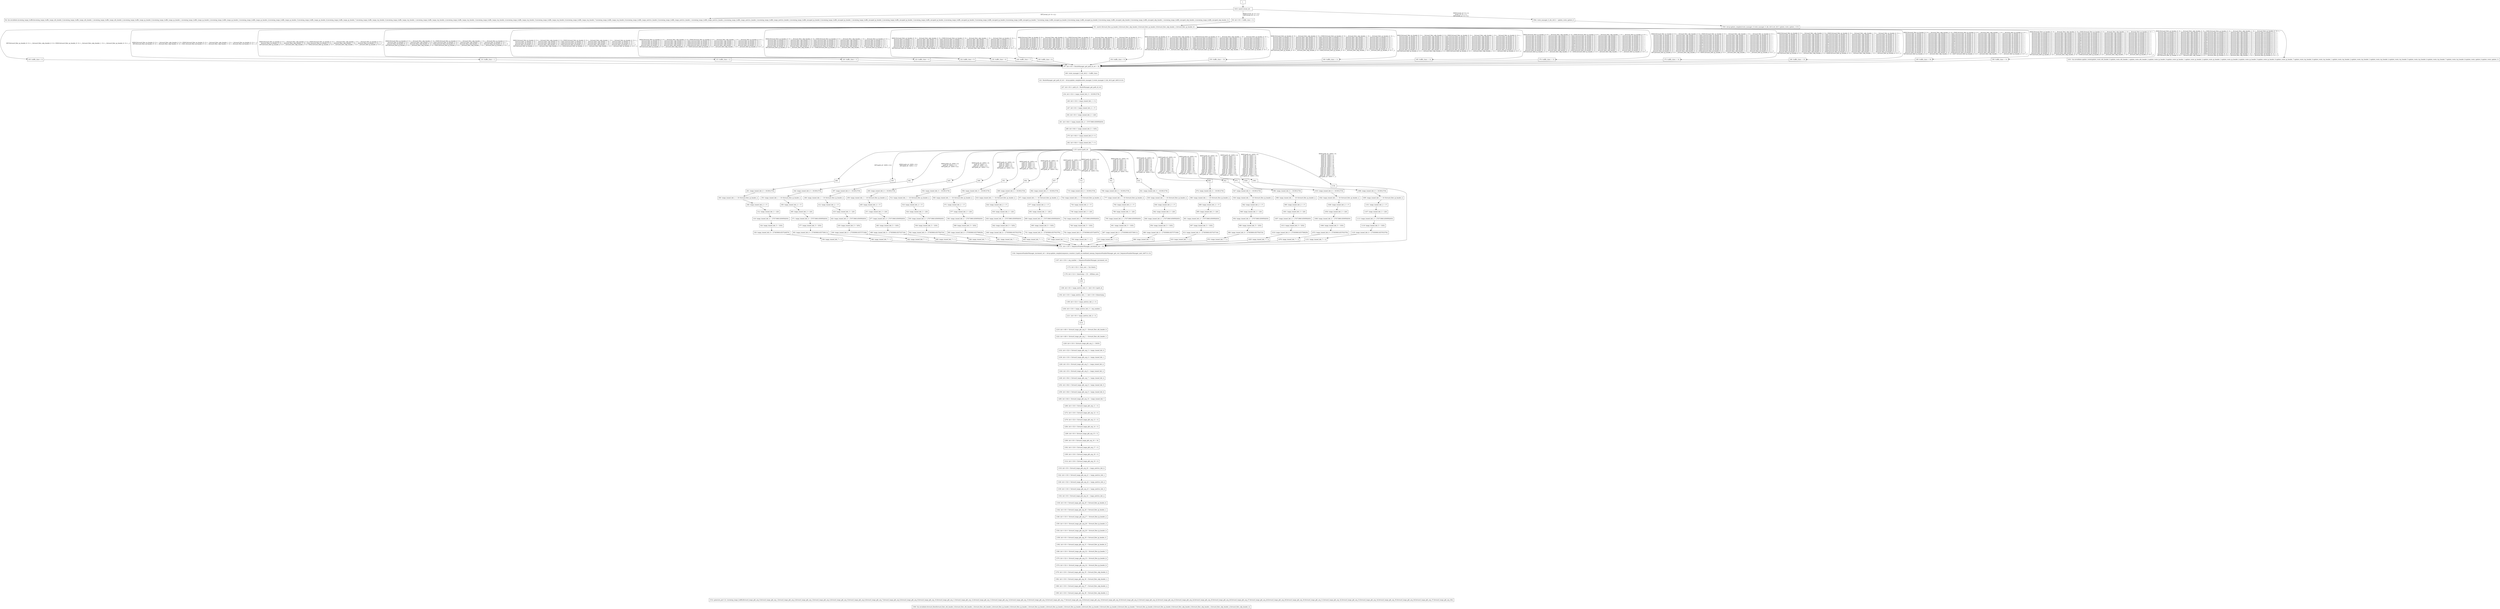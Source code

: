 digraph G {
  "1: " [shape=box, ];
  "84: Sys.invalidate.incoming_tango_traffic(incoming_tango_traffic_tango_eth_header_0,incoming_tango_traffic_tango_eth_header_1,incoming_tango_traffic_tango_eth_header_2,incoming_tango_traffic_tango_ip_header_0,incoming_tango_traffic_tango_ip_header_1,incoming_tango_traffic_tango_ip_header_2,incoming_tango_traffic_tango_ip_header_3,incoming_tango_traffic_tango_ip_header_4,incoming_tango_traffic_tango_ip_header_5,incoming_tango_traffic_tango_ip_header_6,incoming_tango_traffic_tango_ip_header_7,incoming_tango_traffic_tango_tcp_header_0,incoming_tango_traffic_tango_tcp_header_1,incoming_tango_traffic_tango_tcp_header_2,incoming_tango_traffic_tango_tcp_header_3,incoming_tango_traffic_tango_tcp_header_4,incoming_tango_traffic_tango_tcp_header_5,incoming_tango_traffic_tango_tcp_header_6,incoming_tango_traffic_tango_tcp_header_7,incoming_tango_traffic_tango_tcp_header_8,incoming_tango_traffic_tango_metrics_header_0,incoming_tango_traffic_tango_metrics_header_1,incoming_tango_traffic_tango_metrics_header_2,incoming_tango_traffic_tango_metrics_header_3,incoming_tango_traffic_tango_metrics_header_4,incoming_tango_traffic_encaped_ip_header_0,incoming_tango_traffic_encaped_ip_header_1,incoming_tango_traffic_encaped_ip_header_2,incoming_tango_traffic_encaped_ip_header_3,incoming_tango_traffic_encaped_ip_header_4,incoming_tango_traffic_encaped_ip_header_5,incoming_tango_traffic_encaped_ip_header_6,incoming_tango_traffic_encaped_ip_header_7,incoming_tango_traffic_encaped_ip_header_8,incoming_tango_traffic_encaped_ip_header_9,incoming_tango_traffic_encaped_udp_header_0,incoming_tango_traffic_encaped_udp_header_1,incoming_tango_traffic_encaped_udp_header_2,incoming_tango_traffic_encaped_udp_header_3);" [
  shape=box, ];
  "90: int<<8>> traffic_class = 0;" [shape=box, ];
  "105: traffic_class = 0;" [shape=box, ];
  "110: traffic_class = 1;" [shape=box, ];
  "115: traffic_class = 2;" [shape=box, ];
  "120: traffic_class = 3;" [shape=box, ];
  "125: traffic_class = 4;" [shape=box, ];
  "130: traffic_class = 5;" [shape=box, ];
  "135: traffic_class = 6;" [shape=box, ];
  "140: traffic_class = 7;" [shape=box, ];
  "145: traffic_class = 8;" [shape=box, ];
  "150: traffic_class = 9;" [shape=box, ];
  "155: traffic_class = 10;" [shape=box, ];
  "160: traffic_class = 11;" [shape=box, ];
  "165: traffic_class = 12;" [shape=box, ];
  "170: traffic_class = 13;" [shape=box, ];
  "175: traffic_class = 14;" [shape=box, ];
  "180: traffic_class = 15;" [shape=box, ];
  "185: traffic_class = 30;" [shape=box, ];
  "190: traffic_class = 31;" [shape=box, ];
  "191: match (forward_flow_ip_header_8,forward_flow_udp_header_0,forward_flow_ip_header_9,forward_flow_udp_header_1,forward_flow_ip_header_6) ...
" [
  shape=box, ];
  "197: int<<8>> RouteManager_get_path_id_ret = 32;" [shape=box, ];
  "200: route_manager_0_idx_4412 = traffic_class;" [shape=box, ];
  "221: RouteManager_get_path_id_ret = Array.update_complex(route_manager_0,route_manager_0_idx_4412,get_4403,0,0,0);" [
  shape=box, ];
  "227: int<<8>> path_id = RouteManager_get_path_id_ret;" [shape=box, ];
  "234: int<<32>> tango_tunnel_hdr_0 = 1610612736;" [shape=box, ];
  "240: int<<16>> tango_tunnel_hdr_1 = 0;" [shape=box, ];
  "247: int<<8>> tango_tunnel_hdr_2 = 17;" [shape=box, ];
  "254: int<<8>> tango_tunnel_hdr_3 = 220;" [shape=box, ];
  "261: int<<64>> tango_tunnel_hdr_4 = 2747196614509592830;" [shape=box, ];
  "268: int<<64>> tango_tunnel_hdr_5 = 3252;" [shape=box, ];
  "275: int<<64>> tango_tunnel_hdr_6 = 0;" [shape=box, ];
  "282: int<<64>> tango_tunnel_hdr_7 = 0;" [shape=box, ];
  "286: " [shape=box, ];
  "291: tango_tunnel_hdr_0 = 1610612736;" [shape=box, ];
  "300: tango_tunnel_hdr_1 = 18+forward_flow_ip_header_2;" [shape=box, ];
  "306: tango_tunnel_hdr_2 = 17;" [shape=box, ];
  "312: tango_tunnel_hdr_3 = 220;" [shape=box, ];
  "318: tango_tunnel_hdr_4 = 2747196614509592830;" [shape=box, ];
  "324: tango_tunnel_hdr_5 = 3252;" [shape=box, ];
  "330: tango_tunnel_hdr_6 = 2739390614537240576;" [shape=box, ];
  "336: tango_tunnel_hdr_7 = 1;" [shape=box, ];
  "339: " [shape=box, ];
  "344: tango_tunnel_hdr_0 = 1610612736;" [shape=box, ];
  "353: tango_tunnel_hdr_1 = 18+forward_flow_ip_header_2;" [shape=box, ];
  "359: tango_tunnel_hdr_2 = 17;" [shape=box, ];
  "365: tango_tunnel_hdr_3 = 220;" [shape=box, ];
  "371: tango_tunnel_hdr_4 = 2747196614509592830;" [shape=box, ];
  "377: tango_tunnel_hdr_5 = 3252;" [shape=box, ];
  "383: tango_tunnel_hdr_6 = 2739390614537306112;" [shape=box, ];
  "389: tango_tunnel_hdr_7 = 1;" [shape=box, ];
  "392: " [shape=box, ];
  "397: tango_tunnel_hdr_0 = 1610612736;" [shape=box, ];
  "406: tango_tunnel_hdr_1 = 18+forward_flow_ip_header_2;" [shape=box, ];
  "412: tango_tunnel_hdr_2 = 17;" [shape=box, ];
  "418: tango_tunnel_hdr_3 = 220;" [shape=box, ];
  "424: tango_tunnel_hdr_4 = 2747196614509592830;" [shape=box, ];
  "430: tango_tunnel_hdr_5 = 3252;" [shape=box, ];
  "436: tango_tunnel_hdr_6 = 2739390614537371648;" [shape=box, ];
  "442: tango_tunnel_hdr_7 = 1;" [shape=box, ];
  "445: " [shape=box, ];
  "450: tango_tunnel_hdr_0 = 1610612736;" [shape=box, ];
  "459: tango_tunnel_hdr_1 = 18+forward_flow_ip_header_2;" [shape=box, ];
  "465: tango_tunnel_hdr_2 = 17;" [shape=box, ];
  "471: tango_tunnel_hdr_3 = 220;" [shape=box, ];
  "477: tango_tunnel_hdr_4 = 2747196614509592830;" [shape=box, ];
  "483: tango_tunnel_hdr_5 = 3252;" [shape=box, ];
  "489: tango_tunnel_hdr_6 = 2739390614537437184;" [shape=box, ];
  "495: tango_tunnel_hdr_7 = 1;" [shape=box, ];
  "498: " [shape=box, ];
  "503: tango_tunnel_hdr_0 = 1610612736;" [shape=box, ];
  "512: tango_tunnel_hdr_1 = 18+forward_flow_ip_header_2;" [shape=box, ];
  "518: tango_tunnel_hdr_2 = 17;" [shape=box, ];
  "524: tango_tunnel_hdr_3 = 220;" [shape=box, ];
  "530: tango_tunnel_hdr_4 = 2747196614509592830;" [shape=box, ];
  "536: tango_tunnel_hdr_5 = 3252;" [shape=box, ];
  "542: tango_tunnel_hdr_6 = 2739390614537502720;" [shape=box, ];
  "548: tango_tunnel_hdr_7 = 1;" [shape=box, ];
  "551: " [shape=box, ];
  "556: tango_tunnel_hdr_0 = 1610612736;" [shape=box, ];
  "565: tango_tunnel_hdr_1 = 18+forward_flow_ip_header_2;" [shape=box, ];
  "571: tango_tunnel_hdr_2 = 17;" [shape=box, ];
  "577: tango_tunnel_hdr_3 = 220;" [shape=box, ];
  "583: tango_tunnel_hdr_4 = 2747196614509592830;" [shape=box, ];
  "589: tango_tunnel_hdr_5 = 3252;" [shape=box, ];
  "595: tango_tunnel_hdr_6 = 2739390614537568256;" [shape=box, ];
  "601: tango_tunnel_hdr_7 = 1;" [shape=box, ];
  "604: " [shape=box, ];
  "609: tango_tunnel_hdr_0 = 1610612736;" [shape=box, ];
  "618: tango_tunnel_hdr_1 = 18+forward_flow_ip_header_2;" [shape=box, ];
  "624: tango_tunnel_hdr_2 = 17;" [shape=box, ];
  "630: tango_tunnel_hdr_3 = 220;" [shape=box, ];
  "636: tango_tunnel_hdr_4 = 2747196614509592830;" [shape=box, ];
  "642: tango_tunnel_hdr_5 = 3252;" [shape=box, ];
  "648: tango_tunnel_hdr_6 = 2739390614537633792;" [shape=box, ];
  "654: tango_tunnel_hdr_7 = 1;" [shape=box, ];
  "657: " [shape=box, ];
  "662: tango_tunnel_hdr_0 = 1610612736;" [shape=box, ];
  "671: tango_tunnel_hdr_1 = 18+forward_flow_ip_header_2;" [shape=box, ];
  "677: tango_tunnel_hdr_2 = 17;" [shape=box, ];
  "683: tango_tunnel_hdr_3 = 220;" [shape=box, ];
  "689: tango_tunnel_hdr_4 = 2747196614509592830;" [shape=box, ];
  "695: tango_tunnel_hdr_5 = 3252;" [shape=box, ];
  "701: tango_tunnel_hdr_6 = 2739390614537633792;" [shape=box, ];
  "707: tango_tunnel_hdr_7 = 1;" [shape=box, ];
  "710: " [shape=box, ];
  "715: tango_tunnel_hdr_0 = 1610612736;" [shape=box, ];
  "724: tango_tunnel_hdr_1 = 18+forward_flow_ip_header_2;" [shape=box, ];
  "730: tango_tunnel_hdr_2 = 17;" [shape=box, ];
  "736: tango_tunnel_hdr_3 = 220;" [shape=box, ];
  "742: tango_tunnel_hdr_4 = 2747196614509592830;" [shape=box, ];
  "748: tango_tunnel_hdr_5 = 3252;" [shape=box, ];
  "754: tango_tunnel_hdr_6 = 2739390614537240576;" [shape=box, ];
  "760: tango_tunnel_hdr_7 = 2;" [shape=box, ];
  "763: " [shape=box, ];
  "768: tango_tunnel_hdr_0 = 1610612736;" [shape=box, ];
  "777: tango_tunnel_hdr_1 = 18+forward_flow_ip_header_2;" [shape=box, ];
  "783: tango_tunnel_hdr_2 = 17;" [shape=box, ];
  "789: tango_tunnel_hdr_3 = 220;" [shape=box, ];
  "795: tango_tunnel_hdr_4 = 2747196614509592830;" [shape=box, ];
  "801: tango_tunnel_hdr_5 = 3252;" [shape=box, ];
  "807: tango_tunnel_hdr_6 = 2739390614537306112;" [shape=box, ];
  "813: tango_tunnel_hdr_7 = 2;" [shape=box, ];
  "816: " [shape=box, ];
  "821: tango_tunnel_hdr_0 = 1610612736;" [shape=box, ];
  "830: tango_tunnel_hdr_1 = 18+forward_flow_ip_header_2;" [shape=box, ];
  "836: tango_tunnel_hdr_2 = 17;" [shape=box, ];
  "842: tango_tunnel_hdr_3 = 220;" [shape=box, ];
  "848: tango_tunnel_hdr_4 = 2747196614509592830;" [shape=box, ];
  "854: tango_tunnel_hdr_5 = 3252;" [shape=box, ];
  "860: tango_tunnel_hdr_6 = 2739390614537371648;" [shape=box, ];
  "866: tango_tunnel_hdr_7 = 2;" [shape=box, ];
  "869: " [shape=box, ];
  "874: tango_tunnel_hdr_0 = 1610612736;" [shape=box, ];
  "883: tango_tunnel_hdr_1 = 18+forward_flow_ip_header_2;" [shape=box, ];
  "889: tango_tunnel_hdr_2 = 17;" [shape=box, ];
  "895: tango_tunnel_hdr_3 = 220;" [shape=box, ];
  "901: tango_tunnel_hdr_4 = 2747196614509592830;" [shape=box, ];
  "907: tango_tunnel_hdr_5 = 3252;" [shape=box, ];
  "913: tango_tunnel_hdr_6 = 2739390614537437184;" [shape=box, ];
  "919: tango_tunnel_hdr_7 = 2;" [shape=box, ];
  "922: " [shape=box, ];
  "927: tango_tunnel_hdr_0 = 1610612736;" [shape=box, ];
  "936: tango_tunnel_hdr_1 = 18+forward_flow_ip_header_2;" [shape=box, ];
  "942: tango_tunnel_hdr_2 = 17;" [shape=box, ];
  "948: tango_tunnel_hdr_3 = 220;" [shape=box, ];
  "954: tango_tunnel_hdr_4 = 2747196614509592830;" [shape=box, ];
  "960: tango_tunnel_hdr_5 = 3252;" [shape=box, ];
  "966: tango_tunnel_hdr_6 = 2739390614537502720;" [shape=box, ];
  "972: tango_tunnel_hdr_7 = 2;" [shape=box, ];
  "975: " [shape=box, ];
  "980: tango_tunnel_hdr_0 = 1610612736;" [shape=box, ];
  "989: tango_tunnel_hdr_1 = 18+forward_flow_ip_header_2;" [shape=box, ];
  "995: tango_tunnel_hdr_2 = 17;" [shape=box, ];
  "1001: tango_tunnel_hdr_3 = 220;" [shape=box, ];
  "1007: tango_tunnel_hdr_4 = 2747196614509592830;" [shape=box, ];
  "1013: tango_tunnel_hdr_5 = 3252;" [shape=box, ];
  "1019: tango_tunnel_hdr_6 = 2739390614537568256;" [shape=box, ];
  "1025: tango_tunnel_hdr_7 = 2;" [shape=box, ];
  "1028: " [shape=box, ];
  "1033: tango_tunnel_hdr_0 = 1610612736;" [shape=box, ];
  "1042: tango_tunnel_hdr_1 = 18+forward_flow_ip_header_2;" [shape=box, ];
  "1048: tango_tunnel_hdr_2 = 17;" [shape=box, ];
  "1054: tango_tunnel_hdr_3 = 220;" [shape=box, ];
  "1060: tango_tunnel_hdr_4 = 2747196614509592830;" [shape=box, ];
  "1066: tango_tunnel_hdr_5 = 3252;" [shape=box, ];
  "1072: tango_tunnel_hdr_6 = 2739390614537633792;" [shape=box, ];
  "1078: tango_tunnel_hdr_7 = 2;" [shape=box, ];
  "1081: " [shape=box, ];
  "1086: tango_tunnel_hdr_0 = 1610612736;" [shape=box, ];
  "1095: tango_tunnel_hdr_1 = 18+forward_flow_ip_header_2;" [shape=box, ];
  "1101: tango_tunnel_hdr_2 = 17;" [shape=box, ];
  "1107: tango_tunnel_hdr_3 = 220;" [shape=box, ];
  "1113: tango_tunnel_hdr_4 = 2747196614509592830;" [shape=box, ];
  "1119: tango_tunnel_hdr_5 = 3252;" [shape=box, ];
  "1125: tango_tunnel_hdr_6 = 2739390614537633792;" [shape=box, ];
  "1131: tango_tunnel_hdr_7 = 2;" [shape=box, ];
  "1134: " [shape=box, ];
  "1135: match (path_id) ...
" [shape=box, ];
  "1141: int<<16>> SequenceNumberManager_increment_ret = 32;" [shape=box, ];
  "1162: SequenceNumberManager_increment_ret = Array.update_complex(sequence_counters_0,path_id,combined_memop_SequenceNumberManager_get_curr_SequenceNumberManager_next_4407,0,1,0);" [
  shape=box, ];
  "1167: int<<16>> seq_number = SequenceNumberManager_increment_ret;" [
  shape=box, ];
  "1172: int<<32>> time_now = Sys.time();" [shape=box, ];
  "1178: int<<12>> timestamp = [31 : 20]time_now;" [shape=box, ];
  "1180: " [shape=box, ];
  "1186: int<<8>> tango_metrics_hdr_0 = (int<<8>>)path_id;" [shape=box, ];
  "1192: int<<16>> tango_metrics_hdr_1 = (int<<16>>)timestamp;" [shape=box, ];
  "1199: int<<32>> tango_metrics_hdr_2 = 0;" [shape=box, ];
  "1204: int<<16>> tango_metrics_hdr_3 = seq_number;" [shape=box, ];
  "1211: int<<8>> tango_metrics_hdr_4 = 0;" [shape=box, ];
  "1214: " [shape=box, ];
  "1218: int<<48>> forward_tango_pkt_arg_0 = forward_flow_eth_header_0;" [
  shape=box, ];
  "1222: int<<48>> forward_tango_pkt_arg_1 = forward_flow_eth_header_1;" [
  shape=box, ];
  "1228: int<<16>> forward_tango_pkt_arg_2 = 34525;" [shape=box, ];
  "1232: int<<32>> forward_tango_pkt_arg_3 = tango_tunnel_hdr_0;" [shape=box, ];
  "1236: int<<16>> forward_tango_pkt_arg_4 = tango_tunnel_hdr_1;" [shape=box, ];
  "1240: int<<8>> forward_tango_pkt_arg_5 = tango_tunnel_hdr_2;" [shape=box, ];
  "1244: int<<8>> forward_tango_pkt_arg_6 = tango_tunnel_hdr_3;" [shape=box, ];
  "1248: int<<64>> forward_tango_pkt_arg_7 = tango_tunnel_hdr_4;" [shape=box, ];
  "1252: int<<64>> forward_tango_pkt_arg_8 = tango_tunnel_hdr_5;" [shape=box, ];
  "1256: int<<64>> forward_tango_pkt_arg_9 = tango_tunnel_hdr_6;" [shape=box, ];
  "1260: int<<64>> forward_tango_pkt_arg_10 = tango_tunnel_hdr_7;" [shape=box,
                                                                    ];
  "1266: int<<16>> forward_tango_pkt_arg_11 = 0;" [shape=box, ];
  "1272: int<<16>> forward_tango_pkt_arg_12 = 0;" [shape=box, ];
  "1278: int<<32>> forward_tango_pkt_arg_13 = 0;" [shape=box, ];
  "1284: int<<32>> forward_tango_pkt_arg_14 = 0;" [shape=box, ];
  "1290: int<<8>> forward_tango_pkt_arg_15 = 5;" [shape=box, ];
  "1296: int<<8>> forward_tango_pkt_arg_16 = 16;" [shape=box, ];
  "1302: int<<16>> forward_tango_pkt_arg_17 = 0;" [shape=box, ];
  "1308: int<<16>> forward_tango_pkt_arg_18 = 0;" [shape=box, ];
  "1314: int<<16>> forward_tango_pkt_arg_19 = 0;" [shape=box, ];
  "1318: int<<8>> forward_tango_pkt_arg_20 = tango_metrics_hdr_0;" [shape=box,
                                                                    ];
  "1322: int<<16>> forward_tango_pkt_arg_21 = tango_metrics_hdr_1;" [
  shape=box, ];
  "1326: int<<32>> forward_tango_pkt_arg_22 = tango_metrics_hdr_2;" [
  shape=box, ];
  "1330: int<<16>> forward_tango_pkt_arg_23 = tango_metrics_hdr_3;" [
  shape=box, ];
  "1334: int<<8>> forward_tango_pkt_arg_24 = tango_metrics_hdr_4;" [shape=box,
                                                                    ];
  "1338: int<<8>> forward_tango_pkt_arg_25 = forward_flow_ip_header_0;" [
  shape=box, ];
  "1342: int<<8>> forward_tango_pkt_arg_26 = forward_flow_ip_header_1;" [
  shape=box, ];
  "1346: int<<16>> forward_tango_pkt_arg_27 = forward_flow_ip_header_2;" [
  shape=box, ];
  "1350: int<<16>> forward_tango_pkt_arg_28 = forward_flow_ip_header_3;" [
  shape=box, ];
  "1354: int<<16>> forward_tango_pkt_arg_29 = forward_flow_ip_header_4;" [
  shape=box, ];
  "1358: int<<8>> forward_tango_pkt_arg_30 = forward_flow_ip_header_5;" [
  shape=box, ];
  "1362: int<<8>> forward_tango_pkt_arg_31 = forward_flow_ip_header_6;" [
  shape=box, ];
  "1366: int<<16>> forward_tango_pkt_arg_32 = forward_flow_ip_header_7;" [
  shape=box, ];
  "1370: int<<32>> forward_tango_pkt_arg_33 = forward_flow_ip_header_8;" [
  shape=box, ];
  "1374: int<<32>> forward_tango_pkt_arg_34 = forward_flow_ip_header_9;" [
  shape=box, ];
  "1378: int<<16>> forward_tango_pkt_arg_35 = forward_flow_udp_header_0;" [
  shape=box, ];
  "1382: int<<16>> forward_tango_pkt_arg_36 = forward_flow_udp_header_1;" [
  shape=box, ];
  "1386: int<<16>> forward_tango_pkt_arg_37 = forward_flow_udp_header_2;" [
  shape=box, ];
  "1390: int<<16>> forward_tango_pkt_arg_38 = forward_flow_udp_header_3;" [
  shape=box, ];
  "1514: generate_port (12, incoming_tango_traffic(forward_tango_pkt_arg_0,forward_tango_pkt_arg_1,forward_tango_pkt_arg_2,forward_tango_pkt_arg_3,forward_tango_pkt_arg_4,forward_tango_pkt_arg_5,forward_tango_pkt_arg_6,forward_tango_pkt_arg_7,forward_tango_pkt_arg_8,forward_tango_pkt_arg_9,forward_tango_pkt_arg_10,forward_tango_pkt_arg_11,forward_tango_pkt_arg_12,forward_tango_pkt_arg_13,forward_tango_pkt_arg_14,forward_tango_pkt_arg_15,forward_tango_pkt_arg_16,forward_tango_pkt_arg_17,forward_tango_pkt_arg_18,forward_tango_pkt_arg_19,forward_tango_pkt_arg_20,forward_tango_pkt_arg_21,forward_tango_pkt_arg_22,forward_tango_pkt_arg_23,forward_tango_pkt_arg_24,forward_tango_pkt_arg_25,forward_tango_pkt_arg_26,forward_tango_pkt_arg_27,forward_tango_pkt_arg_28,forward_tango_pkt_arg_29,forward_tango_pkt_arg_30,forward_tango_pkt_arg_31,forward_tango_pkt_arg_32,forward_tango_pkt_arg_33,forward_tango_pkt_arg_34,forward_tango_pkt_arg_35,forward_tango_pkt_arg_36,forward_tango_pkt_arg_37,forward_tango_pkt_arg_38));" [
  shape=box, ];
  "1560: Sys.invalidate.forward_flow(forward_flow_eth_header_0,forward_flow_eth_header_1,forward_flow_eth_header_2,forward_flow_ip_header_0,forward_flow_ip_header_1,forward_flow_ip_header_2,forward_flow_ip_header_3,forward_flow_ip_header_4,forward_flow_ip_header_5,forward_flow_ip_header_6,forward_flow_ip_header_7,forward_flow_ip_header_8,forward_flow_ip_header_9,forward_flow_udp_header_0,forward_flow_udp_header_1,forward_flow_udp_header_2,forward_flow_udp_header_3);" [
  shape=box, ];
  "1564: route_manager_0_idx_4412 = update_route_update_0;" [shape=box, ];
  "1583: Array.update_complex(route_manager_0,route_manager_0_idx_4412,set_4411,update_route_update_1,0,0);" [
  shape=box, ];
  "1631: Sys.invalidate.update_route(update_route_eth_header_0,update_route_eth_header_1,update_route_eth_header_2,update_route_ip_header_0,update_route_ip_header_1,update_route_ip_header_2,update_route_ip_header_3,update_route_ip_header_4,update_route_ip_header_5,update_route_ip_header_6,update_route_ip_header_7,update_route_tcp_header_0,update_route_tcp_header_1,update_route_tcp_header_2,update_route_tcp_header_3,update_route_tcp_header_4,update_route_tcp_header_5,update_route_tcp_header_6,update_route_tcp_header_7,update_route_tcp_header_8,update_route_update_0,update_route_update_1);" [
  shape=box, ];
  "1633: match (event_id) ...
" [shape=box, ];
  
  
  "1: " -> "1633: match (event_id) ...
" [label="", ];
  "90: int<<8>> traffic_class = 0;" -> "191: match (forward_flow_ip_header_8,forward_flow_udp_header_0,forward_flow_ip_header_9,forward_flow_udp_header_1,forward_flow_ip_header_6) ...
" [
  label="", ];
  "105: traffic_class = 0;" -> "197: int<<8>> RouteManager_get_path_id_ret = 32;" [
  label="", ];
  "110: traffic_class = 1;" -> "197: int<<8>> RouteManager_get_path_id_ret = 32;" [
  label="", ];
  "115: traffic_class = 2;" -> "197: int<<8>> RouteManager_get_path_id_ret = 32;" [
  label="", ];
  "120: traffic_class = 3;" -> "197: int<<8>> RouteManager_get_path_id_ret = 32;" [
  label="", ];
  "125: traffic_class = 4;" -> "197: int<<8>> RouteManager_get_path_id_ret = 32;" [
  label="", ];
  "130: traffic_class = 5;" -> "197: int<<8>> RouteManager_get_path_id_ret = 32;" [
  label="", ];
  "135: traffic_class = 6;" -> "197: int<<8>> RouteManager_get_path_id_ret = 32;" [
  label="", ];
  "140: traffic_class = 7;" -> "197: int<<8>> RouteManager_get_path_id_ret = 32;" [
  label="", ];
  "145: traffic_class = 8;" -> "197: int<<8>> RouteManager_get_path_id_ret = 32;" [
  label="", ];
  "150: traffic_class = 9;" -> "197: int<<8>> RouteManager_get_path_id_ret = 32;" [
  label="", ];
  "155: traffic_class = 10;" -> "197: int<<8>> RouteManager_get_path_id_ret = 32;" [
  label="", ];
  "160: traffic_class = 11;" -> "197: int<<8>> RouteManager_get_path_id_ret = 32;" [
  label="", ];
  "165: traffic_class = 12;" -> "197: int<<8>> RouteManager_get_path_id_ret = 32;" [
  label="", ];
  "170: traffic_class = 13;" -> "197: int<<8>> RouteManager_get_path_id_ret = 32;" [
  label="", ];
  "175: traffic_class = 14;" -> "197: int<<8>> RouteManager_get_path_id_ret = 32;" [
  label="", ];
  "180: traffic_class = 15;" -> "197: int<<8>> RouteManager_get_path_id_ret = 32;" [
  label="", ];
  "185: traffic_class = 30;" -> "197: int<<8>> RouteManager_get_path_id_ret = 32;" [
  label="", ];
  "190: traffic_class = 31;" -> "197: int<<8>> RouteManager_get_path_id_ret = 32;" [
  label="", ];
  "191: match (forward_flow_ip_header_8,forward_flow_udp_header_0,forward_flow_ip_header_9,forward_flow_udp_header_1,forward_flow_ip_header_6) ...
" -> "105: traffic_class = 0;" [
  label="HIT{forward_flow_ip_header_8~0==_,forward_flow_udp_header_0~0==5000,forward_flow_ip_header_9~0==_,forward_flow_udp_header_1~0==_,forward_flow_ip_header_6~0==_;}",
  ];
  "191: match (forward_flow_ip_header_8,forward_flow_udp_header_0,forward_flow_ip_header_9,forward_flow_udp_header_1,forward_flow_ip_header_6) ...
" -> "110: traffic_class = 1;" [
  label="MISS{forward_flow_ip_header_8~0==_,forward_flow_udp_header_0~0==5000,forward_flow_ip_header_9~0==_,forward_flow_udp_header_1~0==_,forward_flow_ip_header_6~0==_;}
HIT{forward_flow_ip_header_8~0==_,forward_flow_udp_header_0~0==5001,forward_flow_ip_header_9~0==_,forward_flow_udp_header_1~0==_,forward_flow_ip_header_6~0==_;}",
  ];
  "191: match (forward_flow_ip_header_8,forward_flow_udp_header_0,forward_flow_ip_header_9,forward_flow_udp_header_1,forward_flow_ip_header_6) ...
" -> "115: traffic_class = 2;" [
  label="MISS{forward_flow_ip_header_8~0==_,forward_flow_udp_header_0~0==5000,forward_flow_ip_header_9~0==_,forward_flow_udp_header_1~0==_,forward_flow_ip_header_6~0==_;
forward_flow_ip_header_8~0==_,forward_flow_udp_header_0~0==5001,forward_flow_ip_header_9~0==_,forward_flow_udp_header_1~0==_,forward_flow_ip_header_6~0==_;}
HIT{forward_flow_ip_header_8~0==_,forward_flow_udp_header_0~0==5002,forward_flow_ip_header_9~0==_,forward_flow_udp_header_1~0==_,forward_flow_ip_header_6~0==_;}",
  ];
  "191: match (forward_flow_ip_header_8,forward_flow_udp_header_0,forward_flow_ip_header_9,forward_flow_udp_header_1,forward_flow_ip_header_6) ...
" -> "120: traffic_class = 3;" [
  label="MISS{forward_flow_ip_header_8~0==_,forward_flow_udp_header_0~0==5000,forward_flow_ip_header_9~0==_,forward_flow_udp_header_1~0==_,forward_flow_ip_header_6~0==_;
forward_flow_ip_header_8~0==_,forward_flow_udp_header_0~0==5001,forward_flow_ip_header_9~0==_,forward_flow_udp_header_1~0==_,forward_flow_ip_header_6~0==_;
forward_flow_ip_header_8~0==_,forward_flow_udp_header_0~0==5002,forward_flow_ip_header_9~0==_,forward_flow_udp_header_1~0==_,forward_flow_ip_header_6~0==_;}
HIT{forward_flow_ip_header_8~0==_,forward_flow_udp_header_0~0==5003,forward_flow_ip_header_9~0==_,forward_flow_udp_header_1~0==_,forward_flow_ip_header_6~0==_;}",
  ];
  "191: match (forward_flow_ip_header_8,forward_flow_udp_header_0,forward_flow_ip_header_9,forward_flow_udp_header_1,forward_flow_ip_header_6) ...
" -> "125: traffic_class = 4;" [
  label="MISS{forward_flow_ip_header_8~0==_,forward_flow_udp_header_0~0==5000,forward_flow_ip_header_9~0==_,forward_flow_udp_header_1~0==_,forward_flow_ip_header_6~0==_;
forward_flow_ip_header_8~0==_,forward_flow_udp_header_0~0==5001,forward_flow_ip_header_9~0==_,forward_flow_udp_header_1~0==_,forward_flow_ip_header_6~0==_;
forward_flow_ip_header_8~0==_,forward_flow_udp_header_0~0==5002,forward_flow_ip_header_9~0==_,forward_flow_udp_header_1~0==_,forward_flow_ip_header_6~0==_;
forward_flow_ip_header_8~0==_,forward_flow_udp_header_0~0==5003,forward_flow_ip_header_9~0==_,forward_flow_udp_header_1~0==_,forward_flow_ip_header_6~0==_;}
HIT{forward_flow_ip_header_8~0==_,forward_flow_udp_header_0~0==5004,forward_flow_ip_header_9~0==_,forward_flow_udp_header_1~0==_,forward_flow_ip_header_6~0==_;}",
  ];
  "191: match (forward_flow_ip_header_8,forward_flow_udp_header_0,forward_flow_ip_header_9,forward_flow_udp_header_1,forward_flow_ip_header_6) ...
" -> "130: traffic_class = 5;" [
  label="MISS{forward_flow_ip_header_8~0==_,forward_flow_udp_header_0~0==5000,forward_flow_ip_header_9~0==_,forward_flow_udp_header_1~0==_,forward_flow_ip_header_6~0==_;
forward_flow_ip_header_8~0==_,forward_flow_udp_header_0~0==5001,forward_flow_ip_header_9~0==_,forward_flow_udp_header_1~0==_,forward_flow_ip_header_6~0==_;
forward_flow_ip_header_8~0==_,forward_flow_udp_header_0~0==5002,forward_flow_ip_header_9~0==_,forward_flow_udp_header_1~0==_,forward_flow_ip_header_6~0==_;
forward_flow_ip_header_8~0==_,forward_flow_udp_header_0~0==5003,forward_flow_ip_header_9~0==_,forward_flow_udp_header_1~0==_,forward_flow_ip_header_6~0==_;
forward_flow_ip_header_8~0==_,forward_flow_udp_header_0~0==5004,forward_flow_ip_header_9~0==_,forward_flow_udp_header_1~0==_,forward_flow_ip_header_6~0==_;}
HIT{forward_flow_ip_header_8~0==_,forward_flow_udp_header_0~0==5005,forward_flow_ip_header_9~0==_,forward_flow_udp_header_1~0==_,forward_flow_ip_header_6~0==_;}",
  ];
  "191: match (forward_flow_ip_header_8,forward_flow_udp_header_0,forward_flow_ip_header_9,forward_flow_udp_header_1,forward_flow_ip_header_6) ...
" -> "135: traffic_class = 6;" [
  label="MISS{forward_flow_ip_header_8~0==_,forward_flow_udp_header_0~0==5000,forward_flow_ip_header_9~0==_,forward_flow_udp_header_1~0==_,forward_flow_ip_header_6~0==_;
forward_flow_ip_header_8~0==_,forward_flow_udp_header_0~0==5001,forward_flow_ip_header_9~0==_,forward_flow_udp_header_1~0==_,forward_flow_ip_header_6~0==_;
forward_flow_ip_header_8~0==_,forward_flow_udp_header_0~0==5002,forward_flow_ip_header_9~0==_,forward_flow_udp_header_1~0==_,forward_flow_ip_header_6~0==_;
forward_flow_ip_header_8~0==_,forward_flow_udp_header_0~0==5003,forward_flow_ip_header_9~0==_,forward_flow_udp_header_1~0==_,forward_flow_ip_header_6~0==_;
forward_flow_ip_header_8~0==_,forward_flow_udp_header_0~0==5004,forward_flow_ip_header_9~0==_,forward_flow_udp_header_1~0==_,forward_flow_ip_header_6~0==_;
forward_flow_ip_header_8~0==_,forward_flow_udp_header_0~0==5005,forward_flow_ip_header_9~0==_,forward_flow_udp_header_1~0==_,forward_flow_ip_header_6~0==_;}
HIT{forward_flow_ip_header_8~0==_,forward_flow_udp_header_0~0==5006,forward_flow_ip_header_9~0==_,forward_flow_udp_header_1~0==_,forward_flow_ip_header_6~0==_;}",
  ];
  "191: match (forward_flow_ip_header_8,forward_flow_udp_header_0,forward_flow_ip_header_9,forward_flow_udp_header_1,forward_flow_ip_header_6) ...
" -> "140: traffic_class = 7;" [
  label="MISS{forward_flow_ip_header_8~0==_,forward_flow_udp_header_0~0==5000,forward_flow_ip_header_9~0==_,forward_flow_udp_header_1~0==_,forward_flow_ip_header_6~0==_;
forward_flow_ip_header_8~0==_,forward_flow_udp_header_0~0==5001,forward_flow_ip_header_9~0==_,forward_flow_udp_header_1~0==_,forward_flow_ip_header_6~0==_;
forward_flow_ip_header_8~0==_,forward_flow_udp_header_0~0==5002,forward_flow_ip_header_9~0==_,forward_flow_udp_header_1~0==_,forward_flow_ip_header_6~0==_;
forward_flow_ip_header_8~0==_,forward_flow_udp_header_0~0==5003,forward_flow_ip_header_9~0==_,forward_flow_udp_header_1~0==_,forward_flow_ip_header_6~0==_;
forward_flow_ip_header_8~0==_,forward_flow_udp_header_0~0==5004,forward_flow_ip_header_9~0==_,forward_flow_udp_header_1~0==_,forward_flow_ip_header_6~0==_;
forward_flow_ip_header_8~0==_,forward_flow_udp_header_0~0==5005,forward_flow_ip_header_9~0==_,forward_flow_udp_header_1~0==_,forward_flow_ip_header_6~0==_;
forward_flow_ip_header_8~0==_,forward_flow_udp_header_0~0==5006,forward_flow_ip_header_9~0==_,forward_flow_udp_header_1~0==_,forward_flow_ip_header_6~0==_;}
HIT{forward_flow_ip_header_8~0==_,forward_flow_udp_header_0~0==5007,forward_flow_ip_header_9~0==_,forward_flow_udp_header_1~0==_,forward_flow_ip_header_6~0==_;}",
  ];
  "191: match (forward_flow_ip_header_8,forward_flow_udp_header_0,forward_flow_ip_header_9,forward_flow_udp_header_1,forward_flow_ip_header_6) ...
" -> "145: traffic_class = 8;" [
  label="MISS{forward_flow_ip_header_8~0==_,forward_flow_udp_header_0~0==5000,forward_flow_ip_header_9~0==_,forward_flow_udp_header_1~0==_,forward_flow_ip_header_6~0==_;
forward_flow_ip_header_8~0==_,forward_flow_udp_header_0~0==5001,forward_flow_ip_header_9~0==_,forward_flow_udp_header_1~0==_,forward_flow_ip_header_6~0==_;
forward_flow_ip_header_8~0==_,forward_flow_udp_header_0~0==5002,forward_flow_ip_header_9~0==_,forward_flow_udp_header_1~0==_,forward_flow_ip_header_6~0==_;
forward_flow_ip_header_8~0==_,forward_flow_udp_header_0~0==5003,forward_flow_ip_header_9~0==_,forward_flow_udp_header_1~0==_,forward_flow_ip_header_6~0==_;
forward_flow_ip_header_8~0==_,forward_flow_udp_header_0~0==5004,forward_flow_ip_header_9~0==_,forward_flow_udp_header_1~0==_,forward_flow_ip_header_6~0==_;
forward_flow_ip_header_8~0==_,forward_flow_udp_header_0~0==5005,forward_flow_ip_header_9~0==_,forward_flow_udp_header_1~0==_,forward_flow_ip_header_6~0==_;
forward_flow_ip_header_8~0==_,forward_flow_udp_header_0~0==5006,forward_flow_ip_header_9~0==_,forward_flow_udp_header_1~0==_,forward_flow_ip_header_6~0==_;
forward_flow_ip_header_8~0==_,forward_flow_udp_header_0~0==5007,forward_flow_ip_header_9~0==_,forward_flow_udp_header_1~0==_,forward_flow_ip_header_6~0==_;}
HIT{forward_flow_ip_header_8~0==_,forward_flow_udp_header_0~0==6000,forward_flow_ip_header_9~0==_,forward_flow_udp_header_1~0==_,forward_flow_ip_header_6~0==_;}",
  ];
  "191: match (forward_flow_ip_header_8,forward_flow_udp_header_0,forward_flow_ip_header_9,forward_flow_udp_header_1,forward_flow_ip_header_6) ...
" -> "150: traffic_class = 9;" [
  label="MISS{forward_flow_ip_header_8~0==_,forward_flow_udp_header_0~0==5000,forward_flow_ip_header_9~0==_,forward_flow_udp_header_1~0==_,forward_flow_ip_header_6~0==_;
forward_flow_ip_header_8~0==_,forward_flow_udp_header_0~0==5001,forward_flow_ip_header_9~0==_,forward_flow_udp_header_1~0==_,forward_flow_ip_header_6~0==_;
forward_flow_ip_header_8~0==_,forward_flow_udp_header_0~0==5002,forward_flow_ip_header_9~0==_,forward_flow_udp_header_1~0==_,forward_flow_ip_header_6~0==_;
forward_flow_ip_header_8~0==_,forward_flow_udp_header_0~0==5003,forward_flow_ip_header_9~0==_,forward_flow_udp_header_1~0==_,forward_flow_ip_header_6~0==_;
forward_flow_ip_header_8~0==_,forward_flow_udp_header_0~0==5004,forward_flow_ip_header_9~0==_,forward_flow_udp_header_1~0==_,forward_flow_ip_header_6~0==_;
forward_flow_ip_header_8~0==_,forward_flow_udp_header_0~0==5005,forward_flow_ip_header_9~0==_,forward_flow_udp_header_1~0==_,forward_flow_ip_header_6~0==_;
forward_flow_ip_header_8~0==_,forward_flow_udp_header_0~0==5006,forward_flow_ip_header_9~0==_,forward_flow_udp_header_1~0==_,forward_flow_ip_header_6~0==_;
forward_flow_ip_header_8~0==_,forward_flow_udp_header_0~0==5007,forward_flow_ip_header_9~0==_,forward_flow_udp_header_1~0==_,forward_flow_ip_header_6~0==_;
forward_flow_ip_header_8~0==_,forward_flow_udp_header_0~0==6000,forward_flow_ip_header_9~0==_,forward_flow_udp_header_1~0==_,forward_flow_ip_header_6~0==_;}
HIT{forward_flow_ip_header_8~0==_,forward_flow_udp_header_0~0==6001,forward_flow_ip_header_9~0==_,forward_flow_udp_header_1~0==_,forward_flow_ip_header_6~0==_;}",
  ];
  "191: match (forward_flow_ip_header_8,forward_flow_udp_header_0,forward_flow_ip_header_9,forward_flow_udp_header_1,forward_flow_ip_header_6) ...
" -> "155: traffic_class = 10;" [
  label="MISS{forward_flow_ip_header_8~0==_,forward_flow_udp_header_0~0==5000,forward_flow_ip_header_9~0==_,forward_flow_udp_header_1~0==_,forward_flow_ip_header_6~0==_;
forward_flow_ip_header_8~0==_,forward_flow_udp_header_0~0==5001,forward_flow_ip_header_9~0==_,forward_flow_udp_header_1~0==_,forward_flow_ip_header_6~0==_;
forward_flow_ip_header_8~0==_,forward_flow_udp_header_0~0==5002,forward_flow_ip_header_9~0==_,forward_flow_udp_header_1~0==_,forward_flow_ip_header_6~0==_;
forward_flow_ip_header_8~0==_,forward_flow_udp_header_0~0==5003,forward_flow_ip_header_9~0==_,forward_flow_udp_header_1~0==_,forward_flow_ip_header_6~0==_;
forward_flow_ip_header_8~0==_,forward_flow_udp_header_0~0==5004,forward_flow_ip_header_9~0==_,forward_flow_udp_header_1~0==_,forward_flow_ip_header_6~0==_;
forward_flow_ip_header_8~0==_,forward_flow_udp_header_0~0==5005,forward_flow_ip_header_9~0==_,forward_flow_udp_header_1~0==_,forward_flow_ip_header_6~0==_;
forward_flow_ip_header_8~0==_,forward_flow_udp_header_0~0==5006,forward_flow_ip_header_9~0==_,forward_flow_udp_header_1~0==_,forward_flow_ip_header_6~0==_;
forward_flow_ip_header_8~0==_,forward_flow_udp_header_0~0==5007,forward_flow_ip_header_9~0==_,forward_flow_udp_header_1~0==_,forward_flow_ip_header_6~0==_;
forward_flow_ip_header_8~0==_,forward_flow_udp_header_0~0==6000,forward_flow_ip_header_9~0==_,forward_flow_udp_header_1~0==_,forward_flow_ip_header_6~0==_;
forward_flow_ip_header_8~0==_,forward_flow_udp_header_0~0==6001,forward_flow_ip_header_9~0==_,forward_flow_udp_header_1~0==_,forward_flow_ip_header_6~0==_;}
HIT{forward_flow_ip_header_8~0==_,forward_flow_udp_header_0~0==6002,forward_flow_ip_header_9~0==_,forward_flow_udp_header_1~0==_,forward_flow_ip_header_6~0==_;}",
  ];
  "191: match (forward_flow_ip_header_8,forward_flow_udp_header_0,forward_flow_ip_header_9,forward_flow_udp_header_1,forward_flow_ip_header_6) ...
" -> "160: traffic_class = 11;" [
  label="MISS{forward_flow_ip_header_8~0==_,forward_flow_udp_header_0~0==5000,forward_flow_ip_header_9~0==_,forward_flow_udp_header_1~0==_,forward_flow_ip_header_6~0==_;
forward_flow_ip_header_8~0==_,forward_flow_udp_header_0~0==5001,forward_flow_ip_header_9~0==_,forward_flow_udp_header_1~0==_,forward_flow_ip_header_6~0==_;
forward_flow_ip_header_8~0==_,forward_flow_udp_header_0~0==5002,forward_flow_ip_header_9~0==_,forward_flow_udp_header_1~0==_,forward_flow_ip_header_6~0==_;
forward_flow_ip_header_8~0==_,forward_flow_udp_header_0~0==5003,forward_flow_ip_header_9~0==_,forward_flow_udp_header_1~0==_,forward_flow_ip_header_6~0==_;
forward_flow_ip_header_8~0==_,forward_flow_udp_header_0~0==5004,forward_flow_ip_header_9~0==_,forward_flow_udp_header_1~0==_,forward_flow_ip_header_6~0==_;
forward_flow_ip_header_8~0==_,forward_flow_udp_header_0~0==5005,forward_flow_ip_header_9~0==_,forward_flow_udp_header_1~0==_,forward_flow_ip_header_6~0==_;
forward_flow_ip_header_8~0==_,forward_flow_udp_header_0~0==5006,forward_flow_ip_header_9~0==_,forward_flow_udp_header_1~0==_,forward_flow_ip_header_6~0==_;
forward_flow_ip_header_8~0==_,forward_flow_udp_header_0~0==5007,forward_flow_ip_header_9~0==_,forward_flow_udp_header_1~0==_,forward_flow_ip_header_6~0==_;
forward_flow_ip_header_8~0==_,forward_flow_udp_header_0~0==6000,forward_flow_ip_header_9~0==_,forward_flow_udp_header_1~0==_,forward_flow_ip_header_6~0==_;
forward_flow_ip_header_8~0==_,forward_flow_udp_header_0~0==6001,forward_flow_ip_header_9~0==_,forward_flow_udp_header_1~0==_,forward_flow_ip_header_6~0==_;
forward_flow_ip_header_8~0==_,forward_flow_udp_header_0~0==6002,forward_flow_ip_header_9~0==_,forward_flow_udp_header_1~0==_,forward_flow_ip_header_6~0==_;}
HIT{forward_flow_ip_header_8~0==_,forward_flow_udp_header_0~0==6003,forward_flow_ip_header_9~0==_,forward_flow_udp_header_1~0==_,forward_flow_ip_header_6~0==_;}",
  ];
  "191: match (forward_flow_ip_header_8,forward_flow_udp_header_0,forward_flow_ip_header_9,forward_flow_udp_header_1,forward_flow_ip_header_6) ...
" -> "165: traffic_class = 12;" [
  label="MISS{forward_flow_ip_header_8~0==_,forward_flow_udp_header_0~0==5000,forward_flow_ip_header_9~0==_,forward_flow_udp_header_1~0==_,forward_flow_ip_header_6~0==_;
forward_flow_ip_header_8~0==_,forward_flow_udp_header_0~0==5001,forward_flow_ip_header_9~0==_,forward_flow_udp_header_1~0==_,forward_flow_ip_header_6~0==_;
forward_flow_ip_header_8~0==_,forward_flow_udp_header_0~0==5002,forward_flow_ip_header_9~0==_,forward_flow_udp_header_1~0==_,forward_flow_ip_header_6~0==_;
forward_flow_ip_header_8~0==_,forward_flow_udp_header_0~0==5003,forward_flow_ip_header_9~0==_,forward_flow_udp_header_1~0==_,forward_flow_ip_header_6~0==_;
forward_flow_ip_header_8~0==_,forward_flow_udp_header_0~0==5004,forward_flow_ip_header_9~0==_,forward_flow_udp_header_1~0==_,forward_flow_ip_header_6~0==_;
forward_flow_ip_header_8~0==_,forward_flow_udp_header_0~0==5005,forward_flow_ip_header_9~0==_,forward_flow_udp_header_1~0==_,forward_flow_ip_header_6~0==_;
forward_flow_ip_header_8~0==_,forward_flow_udp_header_0~0==5006,forward_flow_ip_header_9~0==_,forward_flow_udp_header_1~0==_,forward_flow_ip_header_6~0==_;
forward_flow_ip_header_8~0==_,forward_flow_udp_header_0~0==5007,forward_flow_ip_header_9~0==_,forward_flow_udp_header_1~0==_,forward_flow_ip_header_6~0==_;
forward_flow_ip_header_8~0==_,forward_flow_udp_header_0~0==6000,forward_flow_ip_header_9~0==_,forward_flow_udp_header_1~0==_,forward_flow_ip_header_6~0==_;
forward_flow_ip_header_8~0==_,forward_flow_udp_header_0~0==6001,forward_flow_ip_header_9~0==_,forward_flow_udp_header_1~0==_,forward_flow_ip_header_6~0==_;
forward_flow_ip_header_8~0==_,forward_flow_udp_header_0~0==6002,forward_flow_ip_header_9~0==_,forward_flow_udp_header_1~0==_,forward_flow_ip_header_6~0==_;
forward_flow_ip_header_8~0==_,forward_flow_udp_header_0~0==6003,forward_flow_ip_header_9~0==_,forward_flow_udp_header_1~0==_,forward_flow_ip_header_6~0==_;}
HIT{forward_flow_ip_header_8~0==_,forward_flow_udp_header_0~0==6004,forward_flow_ip_header_9~0==_,forward_flow_udp_header_1~0==_,forward_flow_ip_header_6~0==_;}",
  ];
  "191: match (forward_flow_ip_header_8,forward_flow_udp_header_0,forward_flow_ip_header_9,forward_flow_udp_header_1,forward_flow_ip_header_6) ...
" -> "170: traffic_class = 13;" [
  label="MISS{forward_flow_ip_header_8~0==_,forward_flow_udp_header_0~0==5000,forward_flow_ip_header_9~0==_,forward_flow_udp_header_1~0==_,forward_flow_ip_header_6~0==_;
forward_flow_ip_header_8~0==_,forward_flow_udp_header_0~0==5001,forward_flow_ip_header_9~0==_,forward_flow_udp_header_1~0==_,forward_flow_ip_header_6~0==_;
forward_flow_ip_header_8~0==_,forward_flow_udp_header_0~0==5002,forward_flow_ip_header_9~0==_,forward_flow_udp_header_1~0==_,forward_flow_ip_header_6~0==_;
forward_flow_ip_header_8~0==_,forward_flow_udp_header_0~0==5003,forward_flow_ip_header_9~0==_,forward_flow_udp_header_1~0==_,forward_flow_ip_header_6~0==_;
forward_flow_ip_header_8~0==_,forward_flow_udp_header_0~0==5004,forward_flow_ip_header_9~0==_,forward_flow_udp_header_1~0==_,forward_flow_ip_header_6~0==_;
forward_flow_ip_header_8~0==_,forward_flow_udp_header_0~0==5005,forward_flow_ip_header_9~0==_,forward_flow_udp_header_1~0==_,forward_flow_ip_header_6~0==_;
forward_flow_ip_header_8~0==_,forward_flow_udp_header_0~0==5006,forward_flow_ip_header_9~0==_,forward_flow_udp_header_1~0==_,forward_flow_ip_header_6~0==_;
forward_flow_ip_header_8~0==_,forward_flow_udp_header_0~0==5007,forward_flow_ip_header_9~0==_,forward_flow_udp_header_1~0==_,forward_flow_ip_header_6~0==_;
forward_flow_ip_header_8~0==_,forward_flow_udp_header_0~0==6000,forward_flow_ip_header_9~0==_,forward_flow_udp_header_1~0==_,forward_flow_ip_header_6~0==_;
forward_flow_ip_header_8~0==_,forward_flow_udp_header_0~0==6001,forward_flow_ip_header_9~0==_,forward_flow_udp_header_1~0==_,forward_flow_ip_header_6~0==_;
forward_flow_ip_header_8~0==_,forward_flow_udp_header_0~0==6002,forward_flow_ip_header_9~0==_,forward_flow_udp_header_1~0==_,forward_flow_ip_header_6~0==_;
forward_flow_ip_header_8~0==_,forward_flow_udp_header_0~0==6003,forward_flow_ip_header_9~0==_,forward_flow_udp_header_1~0==_,forward_flow_ip_header_6~0==_;
forward_flow_ip_header_8~0==_,forward_flow_udp_header_0~0==6004,forward_flow_ip_header_9~0==_,forward_flow_udp_header_1~0==_,forward_flow_ip_header_6~0==_;}
HIT{forward_flow_ip_header_8~0==_,forward_flow_udp_header_0~0==6005,forward_flow_ip_header_9~0==_,forward_flow_udp_header_1~0==_,forward_flow_ip_header_6~0==_;}",
  ];
  "191: match (forward_flow_ip_header_8,forward_flow_udp_header_0,forward_flow_ip_header_9,forward_flow_udp_header_1,forward_flow_ip_header_6) ...
" -> "175: traffic_class = 14;" [
  label="MISS{forward_flow_ip_header_8~0==_,forward_flow_udp_header_0~0==5000,forward_flow_ip_header_9~0==_,forward_flow_udp_header_1~0==_,forward_flow_ip_header_6~0==_;
forward_flow_ip_header_8~0==_,forward_flow_udp_header_0~0==5001,forward_flow_ip_header_9~0==_,forward_flow_udp_header_1~0==_,forward_flow_ip_header_6~0==_;
forward_flow_ip_header_8~0==_,forward_flow_udp_header_0~0==5002,forward_flow_ip_header_9~0==_,forward_flow_udp_header_1~0==_,forward_flow_ip_header_6~0==_;
forward_flow_ip_header_8~0==_,forward_flow_udp_header_0~0==5003,forward_flow_ip_header_9~0==_,forward_flow_udp_header_1~0==_,forward_flow_ip_header_6~0==_;
forward_flow_ip_header_8~0==_,forward_flow_udp_header_0~0==5004,forward_flow_ip_header_9~0==_,forward_flow_udp_header_1~0==_,forward_flow_ip_header_6~0==_;
forward_flow_ip_header_8~0==_,forward_flow_udp_header_0~0==5005,forward_flow_ip_header_9~0==_,forward_flow_udp_header_1~0==_,forward_flow_ip_header_6~0==_;
forward_flow_ip_header_8~0==_,forward_flow_udp_header_0~0==5006,forward_flow_ip_header_9~0==_,forward_flow_udp_header_1~0==_,forward_flow_ip_header_6~0==_;
forward_flow_ip_header_8~0==_,forward_flow_udp_header_0~0==5007,forward_flow_ip_header_9~0==_,forward_flow_udp_header_1~0==_,forward_flow_ip_header_6~0==_;
forward_flow_ip_header_8~0==_,forward_flow_udp_header_0~0==6000,forward_flow_ip_header_9~0==_,forward_flow_udp_header_1~0==_,forward_flow_ip_header_6~0==_;
forward_flow_ip_header_8~0==_,forward_flow_udp_header_0~0==6001,forward_flow_ip_header_9~0==_,forward_flow_udp_header_1~0==_,forward_flow_ip_header_6~0==_;
forward_flow_ip_header_8~0==_,forward_flow_udp_header_0~0==6002,forward_flow_ip_header_9~0==_,forward_flow_udp_header_1~0==_,forward_flow_ip_header_6~0==_;
forward_flow_ip_header_8~0==_,forward_flow_udp_header_0~0==6003,forward_flow_ip_header_9~0==_,forward_flow_udp_header_1~0==_,forward_flow_ip_header_6~0==_;
forward_flow_ip_header_8~0==_,forward_flow_udp_header_0~0==6004,forward_flow_ip_header_9~0==_,forward_flow_udp_header_1~0==_,forward_flow_ip_header_6~0==_;
forward_flow_ip_header_8~0==_,forward_flow_udp_header_0~0==6005,forward_flow_ip_header_9~0==_,forward_flow_udp_header_1~0==_,forward_flow_ip_header_6~0==_;}
HIT{forward_flow_ip_header_8~0==_,forward_flow_udp_header_0~0==6006,forward_flow_ip_header_9~0==_,forward_flow_udp_header_1~0==_,forward_flow_ip_header_6~0==_;}",
  ];
  "191: match (forward_flow_ip_header_8,forward_flow_udp_header_0,forward_flow_ip_header_9,forward_flow_udp_header_1,forward_flow_ip_header_6) ...
" -> "180: traffic_class = 15;" [
  label="MISS{forward_flow_ip_header_8~0==_,forward_flow_udp_header_0~0==5000,forward_flow_ip_header_9~0==_,forward_flow_udp_header_1~0==_,forward_flow_ip_header_6~0==_;
forward_flow_ip_header_8~0==_,forward_flow_udp_header_0~0==5001,forward_flow_ip_header_9~0==_,forward_flow_udp_header_1~0==_,forward_flow_ip_header_6~0==_;
forward_flow_ip_header_8~0==_,forward_flow_udp_header_0~0==5002,forward_flow_ip_header_9~0==_,forward_flow_udp_header_1~0==_,forward_flow_ip_header_6~0==_;
forward_flow_ip_header_8~0==_,forward_flow_udp_header_0~0==5003,forward_flow_ip_header_9~0==_,forward_flow_udp_header_1~0==_,forward_flow_ip_header_6~0==_;
forward_flow_ip_header_8~0==_,forward_flow_udp_header_0~0==5004,forward_flow_ip_header_9~0==_,forward_flow_udp_header_1~0==_,forward_flow_ip_header_6~0==_;
forward_flow_ip_header_8~0==_,forward_flow_udp_header_0~0==5005,forward_flow_ip_header_9~0==_,forward_flow_udp_header_1~0==_,forward_flow_ip_header_6~0==_;
forward_flow_ip_header_8~0==_,forward_flow_udp_header_0~0==5006,forward_flow_ip_header_9~0==_,forward_flow_udp_header_1~0==_,forward_flow_ip_header_6~0==_;
forward_flow_ip_header_8~0==_,forward_flow_udp_header_0~0==5007,forward_flow_ip_header_9~0==_,forward_flow_udp_header_1~0==_,forward_flow_ip_header_6~0==_;
forward_flow_ip_header_8~0==_,forward_flow_udp_header_0~0==6000,forward_flow_ip_header_9~0==_,forward_flow_udp_header_1~0==_,forward_flow_ip_header_6~0==_;
forward_flow_ip_header_8~0==_,forward_flow_udp_header_0~0==6001,forward_flow_ip_header_9~0==_,forward_flow_udp_header_1~0==_,forward_flow_ip_header_6~0==_;
forward_flow_ip_header_8~0==_,forward_flow_udp_header_0~0==6002,forward_flow_ip_header_9~0==_,forward_flow_udp_header_1~0==_,forward_flow_ip_header_6~0==_;
forward_flow_ip_header_8~0==_,forward_flow_udp_header_0~0==6003,forward_flow_ip_header_9~0==_,forward_flow_udp_header_1~0==_,forward_flow_ip_header_6~0==_;
forward_flow_ip_header_8~0==_,forward_flow_udp_header_0~0==6004,forward_flow_ip_header_9~0==_,forward_flow_udp_header_1~0==_,forward_flow_ip_header_6~0==_;
forward_flow_ip_header_8~0==_,forward_flow_udp_header_0~0==6005,forward_flow_ip_header_9~0==_,forward_flow_udp_header_1~0==_,forward_flow_ip_header_6~0==_;
forward_flow_ip_header_8~0==_,forward_flow_udp_header_0~0==6006,forward_flow_ip_header_9~0==_,forward_flow_udp_header_1~0==_,forward_flow_ip_header_6~0==_;}
HIT{forward_flow_ip_header_8~0==_,forward_flow_udp_header_0~0==6007,forward_flow_ip_header_9~0==_,forward_flow_udp_header_1~0==_,forward_flow_ip_header_6~0==_;}",
  ];
  "191: match (forward_flow_ip_header_8,forward_flow_udp_header_0,forward_flow_ip_header_9,forward_flow_udp_header_1,forward_flow_ip_header_6) ...
" -> "185: traffic_class = 30;" [
  label="MISS{forward_flow_ip_header_8~0==_,forward_flow_udp_header_0~0==5000,forward_flow_ip_header_9~0==_,forward_flow_udp_header_1~0==_,forward_flow_ip_header_6~0==_;
forward_flow_ip_header_8~0==_,forward_flow_udp_header_0~0==5001,forward_flow_ip_header_9~0==_,forward_flow_udp_header_1~0==_,forward_flow_ip_header_6~0==_;
forward_flow_ip_header_8~0==_,forward_flow_udp_header_0~0==5002,forward_flow_ip_header_9~0==_,forward_flow_udp_header_1~0==_,forward_flow_ip_header_6~0==_;
forward_flow_ip_header_8~0==_,forward_flow_udp_header_0~0==5003,forward_flow_ip_header_9~0==_,forward_flow_udp_header_1~0==_,forward_flow_ip_header_6~0==_;
forward_flow_ip_header_8~0==_,forward_flow_udp_header_0~0==5004,forward_flow_ip_header_9~0==_,forward_flow_udp_header_1~0==_,forward_flow_ip_header_6~0==_;
forward_flow_ip_header_8~0==_,forward_flow_udp_header_0~0==5005,forward_flow_ip_header_9~0==_,forward_flow_udp_header_1~0==_,forward_flow_ip_header_6~0==_;
forward_flow_ip_header_8~0==_,forward_flow_udp_header_0~0==5006,forward_flow_ip_header_9~0==_,forward_flow_udp_header_1~0==_,forward_flow_ip_header_6~0==_;
forward_flow_ip_header_8~0==_,forward_flow_udp_header_0~0==5007,forward_flow_ip_header_9~0==_,forward_flow_udp_header_1~0==_,forward_flow_ip_header_6~0==_;
forward_flow_ip_header_8~0==_,forward_flow_udp_header_0~0==6000,forward_flow_ip_header_9~0==_,forward_flow_udp_header_1~0==_,forward_flow_ip_header_6~0==_;
forward_flow_ip_header_8~0==_,forward_flow_udp_header_0~0==6001,forward_flow_ip_header_9~0==_,forward_flow_udp_header_1~0==_,forward_flow_ip_header_6~0==_;
forward_flow_ip_header_8~0==_,forward_flow_udp_header_0~0==6002,forward_flow_ip_header_9~0==_,forward_flow_udp_header_1~0==_,forward_flow_ip_header_6~0==_;
forward_flow_ip_header_8~0==_,forward_flow_udp_header_0~0==6003,forward_flow_ip_header_9~0==_,forward_flow_udp_header_1~0==_,forward_flow_ip_header_6~0==_;
forward_flow_ip_header_8~0==_,forward_flow_udp_header_0~0==6004,forward_flow_ip_header_9~0==_,forward_flow_udp_header_1~0==_,forward_flow_ip_header_6~0==_;
forward_flow_ip_header_8~0==_,forward_flow_udp_header_0~0==6005,forward_flow_ip_header_9~0==_,forward_flow_udp_header_1~0==_,forward_flow_ip_header_6~0==_;
forward_flow_ip_header_8~0==_,forward_flow_udp_header_0~0==6006,forward_flow_ip_header_9~0==_,forward_flow_udp_header_1~0==_,forward_flow_ip_header_6~0==_;
forward_flow_ip_header_8~0==_,forward_flow_udp_header_0~0==6007,forward_flow_ip_header_9~0==_,forward_flow_udp_header_1~0==_,forward_flow_ip_header_6~0==_;}
HIT{forward_flow_ip_header_8~0==_,forward_flow_udp_header_0~0==5008,forward_flow_ip_header_9~0==_,forward_flow_udp_header_1~0==_,forward_flow_ip_header_6~0==_;}",
  ];
  "191: match (forward_flow_ip_header_8,forward_flow_udp_header_0,forward_flow_ip_header_9,forward_flow_udp_header_1,forward_flow_ip_header_6) ...
" -> "190: traffic_class = 31;" [
  label="MISS{forward_flow_ip_header_8~0==_,forward_flow_udp_header_0~0==5000,forward_flow_ip_header_9~0==_,forward_flow_udp_header_1~0==_,forward_flow_ip_header_6~0==_;
forward_flow_ip_header_8~0==_,forward_flow_udp_header_0~0==5001,forward_flow_ip_header_9~0==_,forward_flow_udp_header_1~0==_,forward_flow_ip_header_6~0==_;
forward_flow_ip_header_8~0==_,forward_flow_udp_header_0~0==5002,forward_flow_ip_header_9~0==_,forward_flow_udp_header_1~0==_,forward_flow_ip_header_6~0==_;
forward_flow_ip_header_8~0==_,forward_flow_udp_header_0~0==5003,forward_flow_ip_header_9~0==_,forward_flow_udp_header_1~0==_,forward_flow_ip_header_6~0==_;
forward_flow_ip_header_8~0==_,forward_flow_udp_header_0~0==5004,forward_flow_ip_header_9~0==_,forward_flow_udp_header_1~0==_,forward_flow_ip_header_6~0==_;
forward_flow_ip_header_8~0==_,forward_flow_udp_header_0~0==5005,forward_flow_ip_header_9~0==_,forward_flow_udp_header_1~0==_,forward_flow_ip_header_6~0==_;
forward_flow_ip_header_8~0==_,forward_flow_udp_header_0~0==5006,forward_flow_ip_header_9~0==_,forward_flow_udp_header_1~0==_,forward_flow_ip_header_6~0==_;
forward_flow_ip_header_8~0==_,forward_flow_udp_header_0~0==5007,forward_flow_ip_header_9~0==_,forward_flow_udp_header_1~0==_,forward_flow_ip_header_6~0==_;
forward_flow_ip_header_8~0==_,forward_flow_udp_header_0~0==6000,forward_flow_ip_header_9~0==_,forward_flow_udp_header_1~0==_,forward_flow_ip_header_6~0==_;
forward_flow_ip_header_8~0==_,forward_flow_udp_header_0~0==6001,forward_flow_ip_header_9~0==_,forward_flow_udp_header_1~0==_,forward_flow_ip_header_6~0==_;
forward_flow_ip_header_8~0==_,forward_flow_udp_header_0~0==6002,forward_flow_ip_header_9~0==_,forward_flow_udp_header_1~0==_,forward_flow_ip_header_6~0==_;
forward_flow_ip_header_8~0==_,forward_flow_udp_header_0~0==6003,forward_flow_ip_header_9~0==_,forward_flow_udp_header_1~0==_,forward_flow_ip_header_6~0==_;
forward_flow_ip_header_8~0==_,forward_flow_udp_header_0~0==6004,forward_flow_ip_header_9~0==_,forward_flow_udp_header_1~0==_,forward_flow_ip_header_6~0==_;
forward_flow_ip_header_8~0==_,forward_flow_udp_header_0~0==6005,forward_flow_ip_header_9~0==_,forward_flow_udp_header_1~0==_,forward_flow_ip_header_6~0==_;
forward_flow_ip_header_8~0==_,forward_flow_udp_header_0~0==6006,forward_flow_ip_header_9~0==_,forward_flow_udp_header_1~0==_,forward_flow_ip_header_6~0==_;
forward_flow_ip_header_8~0==_,forward_flow_udp_header_0~0==6007,forward_flow_ip_header_9~0==_,forward_flow_udp_header_1~0==_,forward_flow_ip_header_6~0==_;
forward_flow_ip_header_8~0==_,forward_flow_udp_header_0~0==5008,forward_flow_ip_header_9~0==_,forward_flow_udp_header_1~0==_,forward_flow_ip_header_6~0==_;}
HIT{forward_flow_ip_header_8~0==_,forward_flow_udp_header_0~0==_,forward_flow_ip_header_9~0==_,forward_flow_udp_header_1~0==_,forward_flow_ip_header_6~0==_;}",
  ];
  "197: int<<8>> RouteManager_get_path_id_ret = 32;" -> "200: route_manager_0_idx_4412 = traffic_class;" [
  label="", ];
  "200: route_manager_0_idx_4412 = traffic_class;" -> "221: RouteManager_get_path_id_ret = Array.update_complex(route_manager_0,route_manager_0_idx_4412,get_4403,0,0,0);" [
  label="", ];
  "221: RouteManager_get_path_id_ret = Array.update_complex(route_manager_0,route_manager_0_idx_4412,get_4403,0,0,0);" -> "227: int<<8>> path_id = RouteManager_get_path_id_ret;" [
  label="", ];
  "227: int<<8>> path_id = RouteManager_get_path_id_ret;" -> "234: int<<32>> tango_tunnel_hdr_0 = 1610612736;" [
  label="", ];
  "234: int<<32>> tango_tunnel_hdr_0 = 1610612736;" -> "240: int<<16>> tango_tunnel_hdr_1 = 0;" [
  label="", ];
  "240: int<<16>> tango_tunnel_hdr_1 = 0;" -> "247: int<<8>> tango_tunnel_hdr_2 = 17;" [
  label="", ];
  "247: int<<8>> tango_tunnel_hdr_2 = 17;" -> "254: int<<8>> tango_tunnel_hdr_3 = 220;" [
  label="", ];
  "254: int<<8>> tango_tunnel_hdr_3 = 220;" -> "261: int<<64>> tango_tunnel_hdr_4 = 2747196614509592830;" [
  label="", ];
  "261: int<<64>> tango_tunnel_hdr_4 = 2747196614509592830;" -> "268: int<<64>> tango_tunnel_hdr_5 = 3252;" [
  label="", ];
  "268: int<<64>> tango_tunnel_hdr_5 = 3252;" -> "275: int<<64>> tango_tunnel_hdr_6 = 0;" [
  label="", ];
  "275: int<<64>> tango_tunnel_hdr_6 = 0;" -> "282: int<<64>> tango_tunnel_hdr_7 = 0;" [
  label="", ];
  "282: int<<64>> tango_tunnel_hdr_7 = 0;" -> "1135: match (path_id) ...
" [
  label="", ];
  "286: " -> "291: tango_tunnel_hdr_0 = 1610612736;" [label="", ];
  "291: tango_tunnel_hdr_0 = 1610612736;" -> "300: tango_tunnel_hdr_1 = 18+forward_flow_ip_header_2;" [
  label="", ];
  "300: tango_tunnel_hdr_1 = 18+forward_flow_ip_header_2;" -> "306: tango_tunnel_hdr_2 = 17;" [
  label="", ];
  "306: tango_tunnel_hdr_2 = 17;" -> "312: tango_tunnel_hdr_3 = 220;" [
  label="", ];
  "312: tango_tunnel_hdr_3 = 220;" -> "318: tango_tunnel_hdr_4 = 2747196614509592830;" [
  label="", ];
  "318: tango_tunnel_hdr_4 = 2747196614509592830;" -> "324: tango_tunnel_hdr_5 = 3252;" [
  label="", ];
  "324: tango_tunnel_hdr_5 = 3252;" -> "330: tango_tunnel_hdr_6 = 2739390614537240576;" [
  label="", ];
  "330: tango_tunnel_hdr_6 = 2739390614537240576;" -> "336: tango_tunnel_hdr_7 = 1;" [
  label="", ];
  "336: tango_tunnel_hdr_7 = 1;" -> "1141: int<<16>> SequenceNumberManager_increment_ret = 32;" [
  label="", ];
  "339: " -> "344: tango_tunnel_hdr_0 = 1610612736;" [label="", ];
  "344: tango_tunnel_hdr_0 = 1610612736;" -> "353: tango_tunnel_hdr_1 = 18+forward_flow_ip_header_2;" [
  label="", ];
  "353: tango_tunnel_hdr_1 = 18+forward_flow_ip_header_2;" -> "359: tango_tunnel_hdr_2 = 17;" [
  label="", ];
  "359: tango_tunnel_hdr_2 = 17;" -> "365: tango_tunnel_hdr_3 = 220;" [
  label="", ];
  "365: tango_tunnel_hdr_3 = 220;" -> "371: tango_tunnel_hdr_4 = 2747196614509592830;" [
  label="", ];
  "371: tango_tunnel_hdr_4 = 2747196614509592830;" -> "377: tango_tunnel_hdr_5 = 3252;" [
  label="", ];
  "377: tango_tunnel_hdr_5 = 3252;" -> "383: tango_tunnel_hdr_6 = 2739390614537306112;" [
  label="", ];
  "383: tango_tunnel_hdr_6 = 2739390614537306112;" -> "389: tango_tunnel_hdr_7 = 1;" [
  label="", ];
  "389: tango_tunnel_hdr_7 = 1;" -> "1141: int<<16>> SequenceNumberManager_increment_ret = 32;" [
  label="", ];
  "392: " -> "397: tango_tunnel_hdr_0 = 1610612736;" [label="", ];
  "397: tango_tunnel_hdr_0 = 1610612736;" -> "406: tango_tunnel_hdr_1 = 18+forward_flow_ip_header_2;" [
  label="", ];
  "406: tango_tunnel_hdr_1 = 18+forward_flow_ip_header_2;" -> "412: tango_tunnel_hdr_2 = 17;" [
  label="", ];
  "412: tango_tunnel_hdr_2 = 17;" -> "418: tango_tunnel_hdr_3 = 220;" [
  label="", ];
  "418: tango_tunnel_hdr_3 = 220;" -> "424: tango_tunnel_hdr_4 = 2747196614509592830;" [
  label="", ];
  "424: tango_tunnel_hdr_4 = 2747196614509592830;" -> "430: tango_tunnel_hdr_5 = 3252;" [
  label="", ];
  "430: tango_tunnel_hdr_5 = 3252;" -> "436: tango_tunnel_hdr_6 = 2739390614537371648;" [
  label="", ];
  "436: tango_tunnel_hdr_6 = 2739390614537371648;" -> "442: tango_tunnel_hdr_7 = 1;" [
  label="", ];
  "442: tango_tunnel_hdr_7 = 1;" -> "1141: int<<16>> SequenceNumberManager_increment_ret = 32;" [
  label="", ];
  "445: " -> "450: tango_tunnel_hdr_0 = 1610612736;" [label="", ];
  "450: tango_tunnel_hdr_0 = 1610612736;" -> "459: tango_tunnel_hdr_1 = 18+forward_flow_ip_header_2;" [
  label="", ];
  "459: tango_tunnel_hdr_1 = 18+forward_flow_ip_header_2;" -> "465: tango_tunnel_hdr_2 = 17;" [
  label="", ];
  "465: tango_tunnel_hdr_2 = 17;" -> "471: tango_tunnel_hdr_3 = 220;" [
  label="", ];
  "471: tango_tunnel_hdr_3 = 220;" -> "477: tango_tunnel_hdr_4 = 2747196614509592830;" [
  label="", ];
  "477: tango_tunnel_hdr_4 = 2747196614509592830;" -> "483: tango_tunnel_hdr_5 = 3252;" [
  label="", ];
  "483: tango_tunnel_hdr_5 = 3252;" -> "489: tango_tunnel_hdr_6 = 2739390614537437184;" [
  label="", ];
  "489: tango_tunnel_hdr_6 = 2739390614537437184;" -> "495: tango_tunnel_hdr_7 = 1;" [
  label="", ];
  "495: tango_tunnel_hdr_7 = 1;" -> "1141: int<<16>> SequenceNumberManager_increment_ret = 32;" [
  label="", ];
  "498: " -> "503: tango_tunnel_hdr_0 = 1610612736;" [label="", ];
  "503: tango_tunnel_hdr_0 = 1610612736;" -> "512: tango_tunnel_hdr_1 = 18+forward_flow_ip_header_2;" [
  label="", ];
  "512: tango_tunnel_hdr_1 = 18+forward_flow_ip_header_2;" -> "518: tango_tunnel_hdr_2 = 17;" [
  label="", ];
  "518: tango_tunnel_hdr_2 = 17;" -> "524: tango_tunnel_hdr_3 = 220;" [
  label="", ];
  "524: tango_tunnel_hdr_3 = 220;" -> "530: tango_tunnel_hdr_4 = 2747196614509592830;" [
  label="", ];
  "530: tango_tunnel_hdr_4 = 2747196614509592830;" -> "536: tango_tunnel_hdr_5 = 3252;" [
  label="", ];
  "536: tango_tunnel_hdr_5 = 3252;" -> "542: tango_tunnel_hdr_6 = 2739390614537502720;" [
  label="", ];
  "542: tango_tunnel_hdr_6 = 2739390614537502720;" -> "548: tango_tunnel_hdr_7 = 1;" [
  label="", ];
  "548: tango_tunnel_hdr_7 = 1;" -> "1141: int<<16>> SequenceNumberManager_increment_ret = 32;" [
  label="", ];
  "551: " -> "556: tango_tunnel_hdr_0 = 1610612736;" [label="", ];
  "556: tango_tunnel_hdr_0 = 1610612736;" -> "565: tango_tunnel_hdr_1 = 18+forward_flow_ip_header_2;" [
  label="", ];
  "565: tango_tunnel_hdr_1 = 18+forward_flow_ip_header_2;" -> "571: tango_tunnel_hdr_2 = 17;" [
  label="", ];
  "571: tango_tunnel_hdr_2 = 17;" -> "577: tango_tunnel_hdr_3 = 220;" [
  label="", ];
  "577: tango_tunnel_hdr_3 = 220;" -> "583: tango_tunnel_hdr_4 = 2747196614509592830;" [
  label="", ];
  "583: tango_tunnel_hdr_4 = 2747196614509592830;" -> "589: tango_tunnel_hdr_5 = 3252;" [
  label="", ];
  "589: tango_tunnel_hdr_5 = 3252;" -> "595: tango_tunnel_hdr_6 = 2739390614537568256;" [
  label="", ];
  "595: tango_tunnel_hdr_6 = 2739390614537568256;" -> "601: tango_tunnel_hdr_7 = 1;" [
  label="", ];
  "601: tango_tunnel_hdr_7 = 1;" -> "1141: int<<16>> SequenceNumberManager_increment_ret = 32;" [
  label="", ];
  "604: " -> "609: tango_tunnel_hdr_0 = 1610612736;" [label="", ];
  "609: tango_tunnel_hdr_0 = 1610612736;" -> "618: tango_tunnel_hdr_1 = 18+forward_flow_ip_header_2;" [
  label="", ];
  "618: tango_tunnel_hdr_1 = 18+forward_flow_ip_header_2;" -> "624: tango_tunnel_hdr_2 = 17;" [
  label="", ];
  "624: tango_tunnel_hdr_2 = 17;" -> "630: tango_tunnel_hdr_3 = 220;" [
  label="", ];
  "630: tango_tunnel_hdr_3 = 220;" -> "636: tango_tunnel_hdr_4 = 2747196614509592830;" [
  label="", ];
  "636: tango_tunnel_hdr_4 = 2747196614509592830;" -> "642: tango_tunnel_hdr_5 = 3252;" [
  label="", ];
  "642: tango_tunnel_hdr_5 = 3252;" -> "648: tango_tunnel_hdr_6 = 2739390614537633792;" [
  label="", ];
  "648: tango_tunnel_hdr_6 = 2739390614537633792;" -> "654: tango_tunnel_hdr_7 = 1;" [
  label="", ];
  "654: tango_tunnel_hdr_7 = 1;" -> "1141: int<<16>> SequenceNumberManager_increment_ret = 32;" [
  label="", ];
  "657: " -> "662: tango_tunnel_hdr_0 = 1610612736;" [label="", ];
  "662: tango_tunnel_hdr_0 = 1610612736;" -> "671: tango_tunnel_hdr_1 = 18+forward_flow_ip_header_2;" [
  label="", ];
  "671: tango_tunnel_hdr_1 = 18+forward_flow_ip_header_2;" -> "677: tango_tunnel_hdr_2 = 17;" [
  label="", ];
  "677: tango_tunnel_hdr_2 = 17;" -> "683: tango_tunnel_hdr_3 = 220;" [
  label="", ];
  "683: tango_tunnel_hdr_3 = 220;" -> "689: tango_tunnel_hdr_4 = 2747196614509592830;" [
  label="", ];
  "689: tango_tunnel_hdr_4 = 2747196614509592830;" -> "695: tango_tunnel_hdr_5 = 3252;" [
  label="", ];
  "695: tango_tunnel_hdr_5 = 3252;" -> "701: tango_tunnel_hdr_6 = 2739390614537633792;" [
  label="", ];
  "701: tango_tunnel_hdr_6 = 2739390614537633792;" -> "707: tango_tunnel_hdr_7 = 1;" [
  label="", ];
  "707: tango_tunnel_hdr_7 = 1;" -> "1141: int<<16>> SequenceNumberManager_increment_ret = 32;" [
  label="", ];
  "710: " -> "715: tango_tunnel_hdr_0 = 1610612736;" [label="", ];
  "715: tango_tunnel_hdr_0 = 1610612736;" -> "724: tango_tunnel_hdr_1 = 18+forward_flow_ip_header_2;" [
  label="", ];
  "724: tango_tunnel_hdr_1 = 18+forward_flow_ip_header_2;" -> "730: tango_tunnel_hdr_2 = 17;" [
  label="", ];
  "730: tango_tunnel_hdr_2 = 17;" -> "736: tango_tunnel_hdr_3 = 220;" [
  label="", ];
  "736: tango_tunnel_hdr_3 = 220;" -> "742: tango_tunnel_hdr_4 = 2747196614509592830;" [
  label="", ];
  "742: tango_tunnel_hdr_4 = 2747196614509592830;" -> "748: tango_tunnel_hdr_5 = 3252;" [
  label="", ];
  "748: tango_tunnel_hdr_5 = 3252;" -> "754: tango_tunnel_hdr_6 = 2739390614537240576;" [
  label="", ];
  "754: tango_tunnel_hdr_6 = 2739390614537240576;" -> "760: tango_tunnel_hdr_7 = 2;" [
  label="", ];
  "760: tango_tunnel_hdr_7 = 2;" -> "1141: int<<16>> SequenceNumberManager_increment_ret = 32;" [
  label="", ];
  "763: " -> "768: tango_tunnel_hdr_0 = 1610612736;" [label="", ];
  "768: tango_tunnel_hdr_0 = 1610612736;" -> "777: tango_tunnel_hdr_1 = 18+forward_flow_ip_header_2;" [
  label="", ];
  "777: tango_tunnel_hdr_1 = 18+forward_flow_ip_header_2;" -> "783: tango_tunnel_hdr_2 = 17;" [
  label="", ];
  "783: tango_tunnel_hdr_2 = 17;" -> "789: tango_tunnel_hdr_3 = 220;" [
  label="", ];
  "789: tango_tunnel_hdr_3 = 220;" -> "795: tango_tunnel_hdr_4 = 2747196614509592830;" [
  label="", ];
  "795: tango_tunnel_hdr_4 = 2747196614509592830;" -> "801: tango_tunnel_hdr_5 = 3252;" [
  label="", ];
  "801: tango_tunnel_hdr_5 = 3252;" -> "807: tango_tunnel_hdr_6 = 2739390614537306112;" [
  label="", ];
  "807: tango_tunnel_hdr_6 = 2739390614537306112;" -> "813: tango_tunnel_hdr_7 = 2;" [
  label="", ];
  "813: tango_tunnel_hdr_7 = 2;" -> "1141: int<<16>> SequenceNumberManager_increment_ret = 32;" [
  label="", ];
  "816: " -> "821: tango_tunnel_hdr_0 = 1610612736;" [label="", ];
  "821: tango_tunnel_hdr_0 = 1610612736;" -> "830: tango_tunnel_hdr_1 = 18+forward_flow_ip_header_2;" [
  label="", ];
  "830: tango_tunnel_hdr_1 = 18+forward_flow_ip_header_2;" -> "836: tango_tunnel_hdr_2 = 17;" [
  label="", ];
  "836: tango_tunnel_hdr_2 = 17;" -> "842: tango_tunnel_hdr_3 = 220;" [
  label="", ];
  "842: tango_tunnel_hdr_3 = 220;" -> "848: tango_tunnel_hdr_4 = 2747196614509592830;" [
  label="", ];
  "848: tango_tunnel_hdr_4 = 2747196614509592830;" -> "854: tango_tunnel_hdr_5 = 3252;" [
  label="", ];
  "854: tango_tunnel_hdr_5 = 3252;" -> "860: tango_tunnel_hdr_6 = 2739390614537371648;" [
  label="", ];
  "860: tango_tunnel_hdr_6 = 2739390614537371648;" -> "866: tango_tunnel_hdr_7 = 2;" [
  label="", ];
  "866: tango_tunnel_hdr_7 = 2;" -> "1141: int<<16>> SequenceNumberManager_increment_ret = 32;" [
  label="", ];
  "869: " -> "874: tango_tunnel_hdr_0 = 1610612736;" [label="", ];
  "874: tango_tunnel_hdr_0 = 1610612736;" -> "883: tango_tunnel_hdr_1 = 18+forward_flow_ip_header_2;" [
  label="", ];
  "883: tango_tunnel_hdr_1 = 18+forward_flow_ip_header_2;" -> "889: tango_tunnel_hdr_2 = 17;" [
  label="", ];
  "889: tango_tunnel_hdr_2 = 17;" -> "895: tango_tunnel_hdr_3 = 220;" [
  label="", ];
  "895: tango_tunnel_hdr_3 = 220;" -> "901: tango_tunnel_hdr_4 = 2747196614509592830;" [
  label="", ];
  "901: tango_tunnel_hdr_4 = 2747196614509592830;" -> "907: tango_tunnel_hdr_5 = 3252;" [
  label="", ];
  "907: tango_tunnel_hdr_5 = 3252;" -> "913: tango_tunnel_hdr_6 = 2739390614537437184;" [
  label="", ];
  "913: tango_tunnel_hdr_6 = 2739390614537437184;" -> "919: tango_tunnel_hdr_7 = 2;" [
  label="", ];
  "919: tango_tunnel_hdr_7 = 2;" -> "1141: int<<16>> SequenceNumberManager_increment_ret = 32;" [
  label="", ];
  "922: " -> "927: tango_tunnel_hdr_0 = 1610612736;" [label="", ];
  "927: tango_tunnel_hdr_0 = 1610612736;" -> "936: tango_tunnel_hdr_1 = 18+forward_flow_ip_header_2;" [
  label="", ];
  "936: tango_tunnel_hdr_1 = 18+forward_flow_ip_header_2;" -> "942: tango_tunnel_hdr_2 = 17;" [
  label="", ];
  "942: tango_tunnel_hdr_2 = 17;" -> "948: tango_tunnel_hdr_3 = 220;" [
  label="", ];
  "948: tango_tunnel_hdr_3 = 220;" -> "954: tango_tunnel_hdr_4 = 2747196614509592830;" [
  label="", ];
  "954: tango_tunnel_hdr_4 = 2747196614509592830;" -> "960: tango_tunnel_hdr_5 = 3252;" [
  label="", ];
  "960: tango_tunnel_hdr_5 = 3252;" -> "966: tango_tunnel_hdr_6 = 2739390614537502720;" [
  label="", ];
  "966: tango_tunnel_hdr_6 = 2739390614537502720;" -> "972: tango_tunnel_hdr_7 = 2;" [
  label="", ];
  "972: tango_tunnel_hdr_7 = 2;" -> "1141: int<<16>> SequenceNumberManager_increment_ret = 32;" [
  label="", ];
  "975: " -> "980: tango_tunnel_hdr_0 = 1610612736;" [label="", ];
  "980: tango_tunnel_hdr_0 = 1610612736;" -> "989: tango_tunnel_hdr_1 = 18+forward_flow_ip_header_2;" [
  label="", ];
  "989: tango_tunnel_hdr_1 = 18+forward_flow_ip_header_2;" -> "995: tango_tunnel_hdr_2 = 17;" [
  label="", ];
  "995: tango_tunnel_hdr_2 = 17;" -> "1001: tango_tunnel_hdr_3 = 220;" [
  label="", ];
  "1001: tango_tunnel_hdr_3 = 220;" -> "1007: tango_tunnel_hdr_4 = 2747196614509592830;" [
  label="", ];
  "1007: tango_tunnel_hdr_4 = 2747196614509592830;" -> "1013: tango_tunnel_hdr_5 = 3252;" [
  label="", ];
  "1013: tango_tunnel_hdr_5 = 3252;" -> "1019: tango_tunnel_hdr_6 = 2739390614537568256;" [
  label="", ];
  "1019: tango_tunnel_hdr_6 = 2739390614537568256;" -> "1025: tango_tunnel_hdr_7 = 2;" [
  label="", ];
  "1025: tango_tunnel_hdr_7 = 2;" -> "1141: int<<16>> SequenceNumberManager_increment_ret = 32;" [
  label="", ];
  "1028: " -> "1033: tango_tunnel_hdr_0 = 1610612736;" [label="", ];
  "1033: tango_tunnel_hdr_0 = 1610612736;" -> "1042: tango_tunnel_hdr_1 = 18+forward_flow_ip_header_2;" [
  label="", ];
  "1042: tango_tunnel_hdr_1 = 18+forward_flow_ip_header_2;" -> "1048: tango_tunnel_hdr_2 = 17;" [
  label="", ];
  "1048: tango_tunnel_hdr_2 = 17;" -> "1054: tango_tunnel_hdr_3 = 220;" [
  label="", ];
  "1054: tango_tunnel_hdr_3 = 220;" -> "1060: tango_tunnel_hdr_4 = 2747196614509592830;" [
  label="", ];
  "1060: tango_tunnel_hdr_4 = 2747196614509592830;" -> "1066: tango_tunnel_hdr_5 = 3252;" [
  label="", ];
  "1066: tango_tunnel_hdr_5 = 3252;" -> "1072: tango_tunnel_hdr_6 = 2739390614537633792;" [
  label="", ];
  "1072: tango_tunnel_hdr_6 = 2739390614537633792;" -> "1078: tango_tunnel_hdr_7 = 2;" [
  label="", ];
  "1078: tango_tunnel_hdr_7 = 2;" -> "1141: int<<16>> SequenceNumberManager_increment_ret = 32;" [
  label="", ];
  "1081: " -> "1086: tango_tunnel_hdr_0 = 1610612736;" [label="", ];
  "1086: tango_tunnel_hdr_0 = 1610612736;" -> "1095: tango_tunnel_hdr_1 = 18+forward_flow_ip_header_2;" [
  label="", ];
  "1095: tango_tunnel_hdr_1 = 18+forward_flow_ip_header_2;" -> "1101: tango_tunnel_hdr_2 = 17;" [
  label="", ];
  "1101: tango_tunnel_hdr_2 = 17;" -> "1107: tango_tunnel_hdr_3 = 220;" [
  label="", ];
  "1107: tango_tunnel_hdr_3 = 220;" -> "1113: tango_tunnel_hdr_4 = 2747196614509592830;" [
  label="", ];
  "1113: tango_tunnel_hdr_4 = 2747196614509592830;" -> "1119: tango_tunnel_hdr_5 = 3252;" [
  label="", ];
  "1119: tango_tunnel_hdr_5 = 3252;" -> "1125: tango_tunnel_hdr_6 = 2739390614537633792;" [
  label="", ];
  "1125: tango_tunnel_hdr_6 = 2739390614537633792;" -> "1131: tango_tunnel_hdr_7 = 2;" [
  label="", ];
  "1131: tango_tunnel_hdr_7 = 2;" -> "1141: int<<16>> SequenceNumberManager_increment_ret = 32;" [
  label="", ];
  "1134: " -> "1141: int<<16>> SequenceNumberManager_increment_ret = 32;" [
  label="", ];
  "1135: match (path_id) ...
" -> "286: " [label="HIT{path_id~3450==0;}", ];
  "1135: match (path_id) ...
" -> "339: " [label="MISS{path_id~3450==0;}
HIT{path_id~3450==1;}",
                                           ];
  "1135: match (path_id) ...
" -> "392: " [label="MISS{path_id~3450==0;
path_id~3450==1;}
HIT{path_id~3450==2;}",
                                           ];
  "1135: match (path_id) ...
" -> "445: " [label="MISS{path_id~3450==0;
path_id~3450==1;
path_id~3450==2;}
HIT{path_id~3450==3;}",
                                           ];
  "1135: match (path_id) ...
" -> "498: " [label="MISS{path_id~3450==0;
path_id~3450==1;
path_id~3450==2;
path_id~3450==3;}
HIT{path_id~3450==4;}",
                                           ];
  "1135: match (path_id) ...
" -> "551: " [label="MISS{path_id~3450==0;
path_id~3450==1;
path_id~3450==2;
path_id~3450==3;
path_id~3450==4;}
HIT{path_id~3450==5;}",
                                           ];
  "1135: match (path_id) ...
" -> "604: " [label="MISS{path_id~3450==0;
path_id~3450==1;
path_id~3450==2;
path_id~3450==3;
path_id~3450==4;
path_id~3450==5;}
HIT{path_id~3450==6;}",
                                           ];
  "1135: match (path_id) ...
" -> "657: " [label="MISS{path_id~3450==0;
path_id~3450==1;
path_id~3450==2;
path_id~3450==3;
path_id~3450==4;
path_id~3450==5;
path_id~3450==6;}
HIT{path_id~3450==7;}",
                                           ];
  "1135: match (path_id) ...
" -> "710: " [label="MISS{path_id~3450==0;
path_id~3450==1;
path_id~3450==2;
path_id~3450==3;
path_id~3450==4;
path_id~3450==5;
path_id~3450==6;
path_id~3450==7;}
HIT{path_id~3450==8;}",
                                           ];
  "1135: match (path_id) ...
" -> "763: " [label="MISS{path_id~3450==0;
path_id~3450==1;
path_id~3450==2;
path_id~3450==3;
path_id~3450==4;
path_id~3450==5;
path_id~3450==6;
path_id~3450==7;
path_id~3450==8;}
HIT{path_id~3450==9;}",
                                           ];
  "1135: match (path_id) ...
" -> "816: " [label="MISS{path_id~3450==0;
path_id~3450==1;
path_id~3450==2;
path_id~3450==3;
path_id~3450==4;
path_id~3450==5;
path_id~3450==6;
path_id~3450==7;
path_id~3450==8;
path_id~3450==9;}
HIT{path_id~3450==10;}",
                                           ];
  "1135: match (path_id) ...
" -> "869: " [label="MISS{path_id~3450==0;
path_id~3450==1;
path_id~3450==2;
path_id~3450==3;
path_id~3450==4;
path_id~3450==5;
path_id~3450==6;
path_id~3450==7;
path_id~3450==8;
path_id~3450==9;
path_id~3450==10;}
HIT{path_id~3450==11;}",
                                           ];
  "1135: match (path_id) ...
" -> "922: " [label="MISS{path_id~3450==0;
path_id~3450==1;
path_id~3450==2;
path_id~3450==3;
path_id~3450==4;
path_id~3450==5;
path_id~3450==6;
path_id~3450==7;
path_id~3450==8;
path_id~3450==9;
path_id~3450==10;
path_id~3450==11;}
HIT{path_id~3450==12;}",
                                           ];
  "1135: match (path_id) ...
" -> "975: " [label="MISS{path_id~3450==0;
path_id~3450==1;
path_id~3450==2;
path_id~3450==3;
path_id~3450==4;
path_id~3450==5;
path_id~3450==6;
path_id~3450==7;
path_id~3450==8;
path_id~3450==9;
path_id~3450==10;
path_id~3450==11;
path_id~3450==12;}
HIT{path_id~3450==13;}",
                                           ];
  "1135: match (path_id) ...
" -> "1028: " [label="MISS{path_id~3450==0;
path_id~3450==1;
path_id~3450==2;
path_id~3450==3;
path_id~3450==4;
path_id~3450==5;
path_id~3450==6;
path_id~3450==7;
path_id~3450==8;
path_id~3450==9;
path_id~3450==10;
path_id~3450==11;
path_id~3450==12;
path_id~3450==13;}
HIT{path_id~3450==14;}",
                                            ];
  "1135: match (path_id) ...
" -> "1081: " [label="MISS{path_id~3450==0;
path_id~3450==1;
path_id~3450==2;
path_id~3450==3;
path_id~3450==4;
path_id~3450==5;
path_id~3450==6;
path_id~3450==7;
path_id~3450==8;
path_id~3450==9;
path_id~3450==10;
path_id~3450==11;
path_id~3450==12;
path_id~3450==13;
path_id~3450==14;}
HIT{path_id~3450==15;}",
                                            ];
  "1135: match (path_id) ...
" -> "1134: " [label="MISS{path_id~3450==0;
path_id~3450==1;
path_id~3450==2;
path_id~3450==3;
path_id~3450==4;
path_id~3450==5;
path_id~3450==6;
path_id~3450==7;
path_id~3450==8;
path_id~3450==9;
path_id~3450==10;
path_id~3450==11;
path_id~3450==12;
path_id~3450==13;
path_id~3450==14;
path_id~3450==15;}
HIT{path_id~3450==_;}",
                                            ];
  "1141: int<<16>> SequenceNumberManager_increment_ret = 32;" -> "1162: SequenceNumberManager_increment_ret = Array.update_complex(sequence_counters_0,path_id,combined_memop_SequenceNumberManager_get_curr_SequenceNumberManager_next_4407,0,1,0);" [
  label="", ];
  "1162: SequenceNumberManager_increment_ret = Array.update_complex(sequence_counters_0,path_id,combined_memop_SequenceNumberManager_get_curr_SequenceNumberManager_next_4407,0,1,0);" -> "1167: int<<16>> seq_number = SequenceNumberManager_increment_ret;" [
  label="", ];
  "1167: int<<16>> seq_number = SequenceNumberManager_increment_ret;" -> "1172: int<<32>> time_now = Sys.time();" [
  label="", ];
  "1172: int<<32>> time_now = Sys.time();" -> "1178: int<<12>> timestamp = [31 : 20]time_now;" [
  label="", ];
  "1178: int<<12>> timestamp = [31 : 20]time_now;" -> "1180: " [label="", ];
  "1180: " -> "1186: int<<8>> tango_metrics_hdr_0 = (int<<8>>)path_id;" [
  label="", ];
  "1186: int<<8>> tango_metrics_hdr_0 = (int<<8>>)path_id;" -> "1192: int<<16>> tango_metrics_hdr_1 = (int<<16>>)timestamp;" [
  label="", ];
  "1192: int<<16>> tango_metrics_hdr_1 = (int<<16>>)timestamp;" -> "1199: int<<32>> tango_metrics_hdr_2 = 0;" [
  label="", ];
  "1199: int<<32>> tango_metrics_hdr_2 = 0;" -> "1204: int<<16>> tango_metrics_hdr_3 = seq_number;" [
  label="", ];
  "1204: int<<16>> tango_metrics_hdr_3 = seq_number;" -> "1211: int<<8>> tango_metrics_hdr_4 = 0;" [
  label="", ];
  "1211: int<<8>> tango_metrics_hdr_4 = 0;" -> "1214: " [label="", ];
  "1214: " -> "1218: int<<48>> forward_tango_pkt_arg_0 = forward_flow_eth_header_0;" [
  label="", ];
  "1218: int<<48>> forward_tango_pkt_arg_0 = forward_flow_eth_header_0;" -> "1222: int<<48>> forward_tango_pkt_arg_1 = forward_flow_eth_header_1;" [
  label="", ];
  "1222: int<<48>> forward_tango_pkt_arg_1 = forward_flow_eth_header_1;" -> "1228: int<<16>> forward_tango_pkt_arg_2 = 34525;" [
  label="", ];
  "1228: int<<16>> forward_tango_pkt_arg_2 = 34525;" -> "1232: int<<32>> forward_tango_pkt_arg_3 = tango_tunnel_hdr_0;" [
  label="", ];
  "1232: int<<32>> forward_tango_pkt_arg_3 = tango_tunnel_hdr_0;" -> "1236: int<<16>> forward_tango_pkt_arg_4 = tango_tunnel_hdr_1;" [
  label="", ];
  "1236: int<<16>> forward_tango_pkt_arg_4 = tango_tunnel_hdr_1;" -> "1240: int<<8>> forward_tango_pkt_arg_5 = tango_tunnel_hdr_2;" [
  label="", ];
  "1240: int<<8>> forward_tango_pkt_arg_5 = tango_tunnel_hdr_2;" -> "1244: int<<8>> forward_tango_pkt_arg_6 = tango_tunnel_hdr_3;" [
  label="", ];
  "1244: int<<8>> forward_tango_pkt_arg_6 = tango_tunnel_hdr_3;" -> "1248: int<<64>> forward_tango_pkt_arg_7 = tango_tunnel_hdr_4;" [
  label="", ];
  "1248: int<<64>> forward_tango_pkt_arg_7 = tango_tunnel_hdr_4;" -> "1252: int<<64>> forward_tango_pkt_arg_8 = tango_tunnel_hdr_5;" [
  label="", ];
  "1252: int<<64>> forward_tango_pkt_arg_8 = tango_tunnel_hdr_5;" -> "1256: int<<64>> forward_tango_pkt_arg_9 = tango_tunnel_hdr_6;" [
  label="", ];
  "1256: int<<64>> forward_tango_pkt_arg_9 = tango_tunnel_hdr_6;" -> "1260: int<<64>> forward_tango_pkt_arg_10 = tango_tunnel_hdr_7;" [
  label="", ];
  "1260: int<<64>> forward_tango_pkt_arg_10 = tango_tunnel_hdr_7;" -> "1266: int<<16>> forward_tango_pkt_arg_11 = 0;" [
  label="", ];
  "1266: int<<16>> forward_tango_pkt_arg_11 = 0;" -> "1272: int<<16>> forward_tango_pkt_arg_12 = 0;" [
  label="", ];
  "1272: int<<16>> forward_tango_pkt_arg_12 = 0;" -> "1278: int<<32>> forward_tango_pkt_arg_13 = 0;" [
  label="", ];
  "1278: int<<32>> forward_tango_pkt_arg_13 = 0;" -> "1284: int<<32>> forward_tango_pkt_arg_14 = 0;" [
  label="", ];
  "1284: int<<32>> forward_tango_pkt_arg_14 = 0;" -> "1290: int<<8>> forward_tango_pkt_arg_15 = 5;" [
  label="", ];
  "1290: int<<8>> forward_tango_pkt_arg_15 = 5;" -> "1296: int<<8>> forward_tango_pkt_arg_16 = 16;" [
  label="", ];
  "1296: int<<8>> forward_tango_pkt_arg_16 = 16;" -> "1302: int<<16>> forward_tango_pkt_arg_17 = 0;" [
  label="", ];
  "1302: int<<16>> forward_tango_pkt_arg_17 = 0;" -> "1308: int<<16>> forward_tango_pkt_arg_18 = 0;" [
  label="", ];
  "1308: int<<16>> forward_tango_pkt_arg_18 = 0;" -> "1314: int<<16>> forward_tango_pkt_arg_19 = 0;" [
  label="", ];
  "1314: int<<16>> forward_tango_pkt_arg_19 = 0;" -> "1318: int<<8>> forward_tango_pkt_arg_20 = tango_metrics_hdr_0;" [
  label="", ];
  "1318: int<<8>> forward_tango_pkt_arg_20 = tango_metrics_hdr_0;" -> "1322: int<<16>> forward_tango_pkt_arg_21 = tango_metrics_hdr_1;" [
  label="", ];
  "1322: int<<16>> forward_tango_pkt_arg_21 = tango_metrics_hdr_1;" -> "1326: int<<32>> forward_tango_pkt_arg_22 = tango_metrics_hdr_2;" [
  label="", ];
  "1326: int<<32>> forward_tango_pkt_arg_22 = tango_metrics_hdr_2;" -> "1330: int<<16>> forward_tango_pkt_arg_23 = tango_metrics_hdr_3;" [
  label="", ];
  "1330: int<<16>> forward_tango_pkt_arg_23 = tango_metrics_hdr_3;" -> "1334: int<<8>> forward_tango_pkt_arg_24 = tango_metrics_hdr_4;" [
  label="", ];
  "1334: int<<8>> forward_tango_pkt_arg_24 = tango_metrics_hdr_4;" -> "1338: int<<8>> forward_tango_pkt_arg_25 = forward_flow_ip_header_0;" [
  label="", ];
  "1338: int<<8>> forward_tango_pkt_arg_25 = forward_flow_ip_header_0;" -> "1342: int<<8>> forward_tango_pkt_arg_26 = forward_flow_ip_header_1;" [
  label="", ];
  "1342: int<<8>> forward_tango_pkt_arg_26 = forward_flow_ip_header_1;" -> "1346: int<<16>> forward_tango_pkt_arg_27 = forward_flow_ip_header_2;" [
  label="", ];
  "1346: int<<16>> forward_tango_pkt_arg_27 = forward_flow_ip_header_2;" -> "1350: int<<16>> forward_tango_pkt_arg_28 = forward_flow_ip_header_3;" [
  label="", ];
  "1350: int<<16>> forward_tango_pkt_arg_28 = forward_flow_ip_header_3;" -> "1354: int<<16>> forward_tango_pkt_arg_29 = forward_flow_ip_header_4;" [
  label="", ];
  "1354: int<<16>> forward_tango_pkt_arg_29 = forward_flow_ip_header_4;" -> "1358: int<<8>> forward_tango_pkt_arg_30 = forward_flow_ip_header_5;" [
  label="", ];
  "1358: int<<8>> forward_tango_pkt_arg_30 = forward_flow_ip_header_5;" -> "1362: int<<8>> forward_tango_pkt_arg_31 = forward_flow_ip_header_6;" [
  label="", ];
  "1362: int<<8>> forward_tango_pkt_arg_31 = forward_flow_ip_header_6;" -> "1366: int<<16>> forward_tango_pkt_arg_32 = forward_flow_ip_header_7;" [
  label="", ];
  "1366: int<<16>> forward_tango_pkt_arg_32 = forward_flow_ip_header_7;" -> "1370: int<<32>> forward_tango_pkt_arg_33 = forward_flow_ip_header_8;" [
  label="", ];
  "1370: int<<32>> forward_tango_pkt_arg_33 = forward_flow_ip_header_8;" -> "1374: int<<32>> forward_tango_pkt_arg_34 = forward_flow_ip_header_9;" [
  label="", ];
  "1374: int<<32>> forward_tango_pkt_arg_34 = forward_flow_ip_header_9;" -> "1378: int<<16>> forward_tango_pkt_arg_35 = forward_flow_udp_header_0;" [
  label="", ];
  "1378: int<<16>> forward_tango_pkt_arg_35 = forward_flow_udp_header_0;" -> "1382: int<<16>> forward_tango_pkt_arg_36 = forward_flow_udp_header_1;" [
  label="", ];
  "1382: int<<16>> forward_tango_pkt_arg_36 = forward_flow_udp_header_1;" -> "1386: int<<16>> forward_tango_pkt_arg_37 = forward_flow_udp_header_2;" [
  label="", ];
  "1386: int<<16>> forward_tango_pkt_arg_37 = forward_flow_udp_header_2;" -> "1390: int<<16>> forward_tango_pkt_arg_38 = forward_flow_udp_header_3;" [
  label="", ];
  "1390: int<<16>> forward_tango_pkt_arg_38 = forward_flow_udp_header_3;" -> "1514: generate_port (12, incoming_tango_traffic(forward_tango_pkt_arg_0,forward_tango_pkt_arg_1,forward_tango_pkt_arg_2,forward_tango_pkt_arg_3,forward_tango_pkt_arg_4,forward_tango_pkt_arg_5,forward_tango_pkt_arg_6,forward_tango_pkt_arg_7,forward_tango_pkt_arg_8,forward_tango_pkt_arg_9,forward_tango_pkt_arg_10,forward_tango_pkt_arg_11,forward_tango_pkt_arg_12,forward_tango_pkt_arg_13,forward_tango_pkt_arg_14,forward_tango_pkt_arg_15,forward_tango_pkt_arg_16,forward_tango_pkt_arg_17,forward_tango_pkt_arg_18,forward_tango_pkt_arg_19,forward_tango_pkt_arg_20,forward_tango_pkt_arg_21,forward_tango_pkt_arg_22,forward_tango_pkt_arg_23,forward_tango_pkt_arg_24,forward_tango_pkt_arg_25,forward_tango_pkt_arg_26,forward_tango_pkt_arg_27,forward_tango_pkt_arg_28,forward_tango_pkt_arg_29,forward_tango_pkt_arg_30,forward_tango_pkt_arg_31,forward_tango_pkt_arg_32,forward_tango_pkt_arg_33,forward_tango_pkt_arg_34,forward_tango_pkt_arg_35,forward_tango_pkt_arg_36,forward_tango_pkt_arg_37,forward_tango_pkt_arg_38));" [
  label="", ];
  "1514: generate_port (12, incoming_tango_traffic(forward_tango_pkt_arg_0,forward_tango_pkt_arg_1,forward_tango_pkt_arg_2,forward_tango_pkt_arg_3,forward_tango_pkt_arg_4,forward_tango_pkt_arg_5,forward_tango_pkt_arg_6,forward_tango_pkt_arg_7,forward_tango_pkt_arg_8,forward_tango_pkt_arg_9,forward_tango_pkt_arg_10,forward_tango_pkt_arg_11,forward_tango_pkt_arg_12,forward_tango_pkt_arg_13,forward_tango_pkt_arg_14,forward_tango_pkt_arg_15,forward_tango_pkt_arg_16,forward_tango_pkt_arg_17,forward_tango_pkt_arg_18,forward_tango_pkt_arg_19,forward_tango_pkt_arg_20,forward_tango_pkt_arg_21,forward_tango_pkt_arg_22,forward_tango_pkt_arg_23,forward_tango_pkt_arg_24,forward_tango_pkt_arg_25,forward_tango_pkt_arg_26,forward_tango_pkt_arg_27,forward_tango_pkt_arg_28,forward_tango_pkt_arg_29,forward_tango_pkt_arg_30,forward_tango_pkt_arg_31,forward_tango_pkt_arg_32,forward_tango_pkt_arg_33,forward_tango_pkt_arg_34,forward_tango_pkt_arg_35,forward_tango_pkt_arg_36,forward_tango_pkt_arg_37,forward_tango_pkt_arg_38));" -> "1560: Sys.invalidate.forward_flow(forward_flow_eth_header_0,forward_flow_eth_header_1,forward_flow_eth_header_2,forward_flow_ip_header_0,forward_flow_ip_header_1,forward_flow_ip_header_2,forward_flow_ip_header_3,forward_flow_ip_header_4,forward_flow_ip_header_5,forward_flow_ip_header_6,forward_flow_ip_header_7,forward_flow_ip_header_8,forward_flow_ip_header_9,forward_flow_udp_header_0,forward_flow_udp_header_1,forward_flow_udp_header_2,forward_flow_udp_header_3);" [
  label="", ];
  "1564: route_manager_0_idx_4412 = update_route_update_0;" -> "1583: Array.update_complex(route_manager_0,route_manager_0_idx_4412,set_4411,update_route_update_1,0,0);" [
  label="", ];
  "1583: Array.update_complex(route_manager_0,route_manager_0_idx_4412,set_4411,update_route_update_1,0,0);" -> "1631: Sys.invalidate.update_route(update_route_eth_header_0,update_route_eth_header_1,update_route_eth_header_2,update_route_ip_header_0,update_route_ip_header_1,update_route_ip_header_2,update_route_ip_header_3,update_route_ip_header_4,update_route_ip_header_5,update_route_ip_header_6,update_route_ip_header_7,update_route_tcp_header_0,update_route_tcp_header_1,update_route_tcp_header_2,update_route_tcp_header_3,update_route_tcp_header_4,update_route_tcp_header_5,update_route_tcp_header_6,update_route_tcp_header_7,update_route_tcp_header_8,update_route_update_0,update_route_update_1);" [
  label="", ];
  "1633: match (event_id) ...
" -> "84: Sys.invalidate.incoming_tango_traffic(incoming_tango_traffic_tango_eth_header_0,incoming_tango_traffic_tango_eth_header_1,incoming_tango_traffic_tango_eth_header_2,incoming_tango_traffic_tango_ip_header_0,incoming_tango_traffic_tango_ip_header_1,incoming_tango_traffic_tango_ip_header_2,incoming_tango_traffic_tango_ip_header_3,incoming_tango_traffic_tango_ip_header_4,incoming_tango_traffic_tango_ip_header_5,incoming_tango_traffic_tango_ip_header_6,incoming_tango_traffic_tango_ip_header_7,incoming_tango_traffic_tango_tcp_header_0,incoming_tango_traffic_tango_tcp_header_1,incoming_tango_traffic_tango_tcp_header_2,incoming_tango_traffic_tango_tcp_header_3,incoming_tango_traffic_tango_tcp_header_4,incoming_tango_traffic_tango_tcp_header_5,incoming_tango_traffic_tango_tcp_header_6,incoming_tango_traffic_tango_tcp_header_7,incoming_tango_traffic_tango_tcp_header_8,incoming_tango_traffic_tango_metrics_header_0,incoming_tango_traffic_tango_metrics_header_1,incoming_tango_traffic_tango_metrics_header_2,incoming_tango_traffic_tango_metrics_header_3,incoming_tango_traffic_tango_metrics_header_4,incoming_tango_traffic_encaped_ip_header_0,incoming_tango_traffic_encaped_ip_header_1,incoming_tango_traffic_encaped_ip_header_2,incoming_tango_traffic_encaped_ip_header_3,incoming_tango_traffic_encaped_ip_header_4,incoming_tango_traffic_encaped_ip_header_5,incoming_tango_traffic_encaped_ip_header_6,incoming_tango_traffic_encaped_ip_header_7,incoming_tango_traffic_encaped_ip_header_8,incoming_tango_traffic_encaped_ip_header_9,incoming_tango_traffic_encaped_udp_header_0,incoming_tango_traffic_encaped_udp_header_1,incoming_tango_traffic_encaped_udp_header_2,incoming_tango_traffic_encaped_udp_header_3);" [
  label="HIT{event_id~0==2;}", ];
  "1633: match (event_id) ...
" -> "90: int<<8>> traffic_class = 0;" [
  label="MISS{event_id~0==2;}
HIT{event_id~0==1;}", ];
  "1633: match (event_id) ...
" -> "1564: route_manager_0_idx_4412 = update_route_update_0;" [
  label="MISS{event_id~0==2;
event_id~0==1;}
HIT{event_id~0==3;}", ];
  
  }